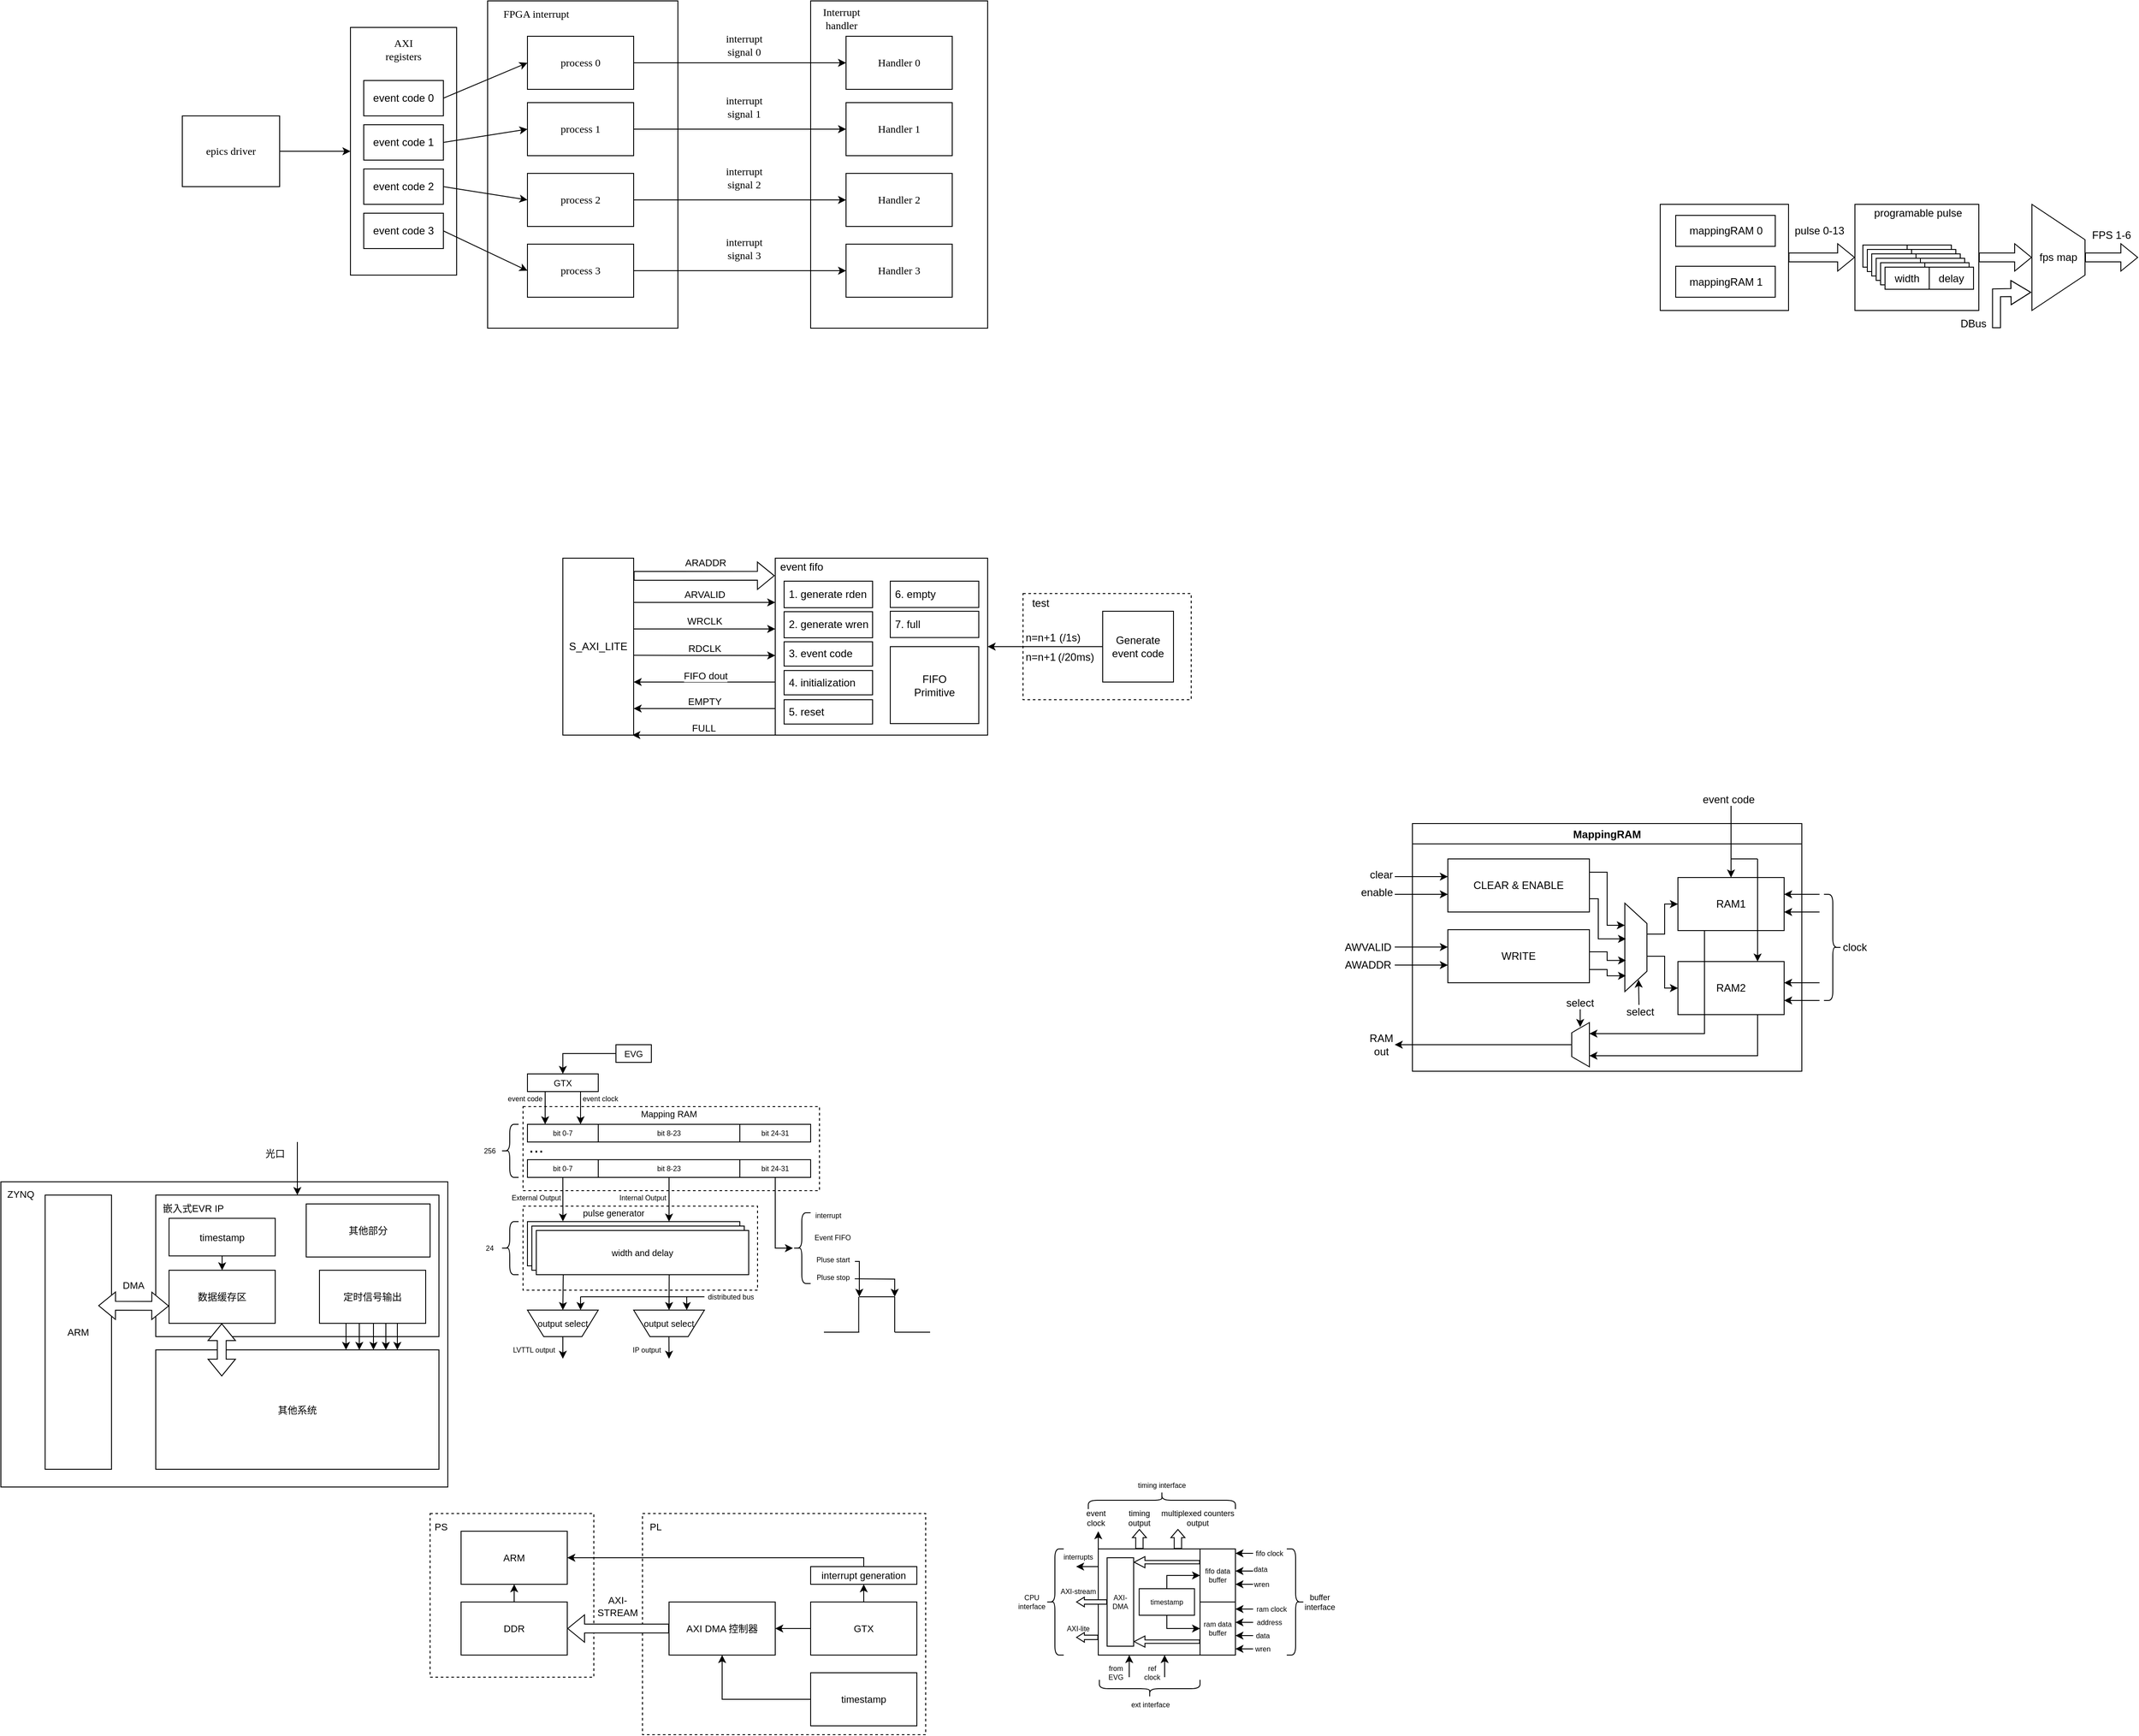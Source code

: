 <mxfile version="20.4.0" type="github">
  <diagram id="-LhsDucrHnpyTGSc9BmT" name="Page-1">
    <mxGraphModel dx="716" dy="386" grid="1" gridSize="5" guides="1" tooltips="1" connect="1" arrows="1" fold="1" page="1" pageScale="1" pageWidth="1654" pageHeight="2336" math="0" shadow="0">
      <root>
        <mxCell id="0" />
        <mxCell id="1" parent="0" />
        <mxCell id="MfT5M9BzXGNBhf8Azcbl-24" value="" style="rounded=0;whiteSpace=wrap;html=1;fontFamily=Verdana;" parent="1" vertex="1">
          <mxGeometry x="920" y="210" width="200" height="370" as="geometry" />
        </mxCell>
        <mxCell id="MfT5M9BzXGNBhf8Azcbl-1" value="" style="rounded=0;whiteSpace=wrap;html=1;" parent="1" vertex="1">
          <mxGeometry x="400" y="240" width="120" height="280" as="geometry" />
        </mxCell>
        <mxCell id="GZpuCzKADMGGE4YqBJ1V-8" style="edgeStyle=orthogonalEdgeStyle;rounded=0;orthogonalLoop=1;jettySize=auto;html=1;exitX=0.006;exitY=0.7;exitDx=0;exitDy=0;exitPerimeter=0;" parent="1" source="GZpuCzKADMGGE4YqBJ1V-1" edge="1">
          <mxGeometry relative="1" as="geometry">
            <mxPoint x="720" y="980" as="targetPoint" />
            <Array as="points" />
          </mxGeometry>
        </mxCell>
        <mxCell id="GZpuCzKADMGGE4YqBJ1V-9" value="FIFO dout" style="edgeLabel;html=1;align=center;verticalAlign=middle;resizable=0;points=[];" parent="GZpuCzKADMGGE4YqBJ1V-8" vertex="1" connectable="0">
          <mxGeometry x="0.181" y="2" relative="1" as="geometry">
            <mxPoint x="14" y="-10" as="offset" />
          </mxGeometry>
        </mxCell>
        <mxCell id="GZpuCzKADMGGE4YqBJ1V-1" value="" style="rounded=0;whiteSpace=wrap;html=1;" parent="1" vertex="1">
          <mxGeometry x="880" y="840" width="240" height="200" as="geometry" />
        </mxCell>
        <mxCell id="GZpuCzKADMGGE4YqBJ1V-3" style="edgeStyle=orthogonalEdgeStyle;rounded=0;orthogonalLoop=1;jettySize=auto;html=1;exitX=1;exitY=0.25;exitDx=0;exitDy=0;entryX=0;entryY=0.25;entryDx=0;entryDy=0;" parent="1" source="GZpuCzKADMGGE4YqBJ1V-2" target="GZpuCzKADMGGE4YqBJ1V-1" edge="1">
          <mxGeometry relative="1" as="geometry" />
        </mxCell>
        <mxCell id="GZpuCzKADMGGE4YqBJ1V-4" value="ARVALID" style="edgeLabel;html=1;align=center;verticalAlign=middle;resizable=0;points=[];" parent="GZpuCzKADMGGE4YqBJ1V-3" vertex="1" connectable="0">
          <mxGeometry x="0.176" y="-1" relative="1" as="geometry">
            <mxPoint x="-14" y="-10" as="offset" />
          </mxGeometry>
        </mxCell>
        <mxCell id="GZpuCzKADMGGE4YqBJ1V-10" style="edgeStyle=orthogonalEdgeStyle;rounded=0;orthogonalLoop=1;jettySize=auto;html=1;exitX=0.999;exitY=0.549;exitDx=0;exitDy=0;exitPerimeter=0;" parent="1" source="GZpuCzKADMGGE4YqBJ1V-2" edge="1">
          <mxGeometry relative="1" as="geometry">
            <mxPoint x="880" y="950" as="targetPoint" />
            <Array as="points">
              <mxPoint x="880" y="950" />
            </Array>
          </mxGeometry>
        </mxCell>
        <mxCell id="GZpuCzKADMGGE4YqBJ1V-15" value="RDCLK" style="edgeLabel;html=1;align=center;verticalAlign=middle;resizable=0;points=[];" parent="GZpuCzKADMGGE4YqBJ1V-10" vertex="1" connectable="0">
          <mxGeometry x="0.162" y="-1" relative="1" as="geometry">
            <mxPoint x="-13" y="-9" as="offset" />
          </mxGeometry>
        </mxCell>
        <mxCell id="GZpuCzKADMGGE4YqBJ1V-2" value="S_AXI_LITE" style="rounded=0;whiteSpace=wrap;html=1;" parent="1" vertex="1">
          <mxGeometry x="640" y="840" width="80" height="200" as="geometry" />
        </mxCell>
        <mxCell id="GZpuCzKADMGGE4YqBJ1V-5" value="" style="shape=flexArrow;endArrow=classic;html=1;rounded=0;entryX=-0.008;entryY=0.099;entryDx=0;entryDy=0;entryPerimeter=0;" parent="1" edge="1">
          <mxGeometry width="50" height="50" relative="1" as="geometry">
            <mxPoint x="720" y="860" as="sourcePoint" />
            <mxPoint x="879.36" y="859.8" as="targetPoint" />
          </mxGeometry>
        </mxCell>
        <mxCell id="GZpuCzKADMGGE4YqBJ1V-7" value="ARADDR" style="edgeLabel;html=1;align=center;verticalAlign=middle;resizable=0;points=[];" parent="GZpuCzKADMGGE4YqBJ1V-5" vertex="1" connectable="0">
          <mxGeometry x="-0.115" y="-2" relative="1" as="geometry">
            <mxPoint x="10" y="-17" as="offset" />
          </mxGeometry>
        </mxCell>
        <mxCell id="GZpuCzKADMGGE4YqBJ1V-12" style="edgeStyle=orthogonalEdgeStyle;rounded=0;orthogonalLoop=1;jettySize=auto;html=1;exitX=1;exitY=0.5;exitDx=0;exitDy=0;entryX=0;entryY=0.5;entryDx=0;entryDy=0;" parent="1" edge="1">
          <mxGeometry relative="1" as="geometry">
            <mxPoint x="720" y="920" as="sourcePoint" />
            <mxPoint x="880" y="920" as="targetPoint" />
          </mxGeometry>
        </mxCell>
        <mxCell id="GZpuCzKADMGGE4YqBJ1V-13" value="WRCLK" style="edgeLabel;html=1;align=center;verticalAlign=middle;resizable=0;points=[];" parent="GZpuCzKADMGGE4YqBJ1V-12" vertex="1" connectable="0">
          <mxGeometry x="0.142" y="1" relative="1" as="geometry">
            <mxPoint x="-12" y="-8" as="offset" />
          </mxGeometry>
        </mxCell>
        <mxCell id="GZpuCzKADMGGE4YqBJ1V-18" style="edgeStyle=orthogonalEdgeStyle;rounded=0;orthogonalLoop=1;jettySize=auto;html=1;exitX=0;exitY=0.5;exitDx=0;exitDy=0;entryX=1;entryY=0.5;entryDx=0;entryDy=0;" parent="1" source="GZpuCzKADMGGE4YqBJ1V-17" target="GZpuCzKADMGGE4YqBJ1V-1" edge="1">
          <mxGeometry relative="1" as="geometry" />
        </mxCell>
        <mxCell id="GZpuCzKADMGGE4YqBJ1V-17" value="&lt;div&gt;Generate&lt;/div&gt;&lt;div&gt;event code&lt;/div&gt;" style="rounded=0;whiteSpace=wrap;html=1;" parent="1" vertex="1">
          <mxGeometry x="1250" y="900" width="80" height="80" as="geometry" />
        </mxCell>
        <mxCell id="GZpuCzKADMGGE4YqBJ1V-19" value="n=n+1" style="text;html=1;strokeColor=none;fillColor=none;align=center;verticalAlign=middle;whiteSpace=wrap;rounded=0;" parent="1" vertex="1">
          <mxGeometry x="1160" y="919" width="40" height="21" as="geometry" />
        </mxCell>
        <mxCell id="GZpuCzKADMGGE4YqBJ1V-20" value="(/1s)" style="text;html=1;strokeColor=none;fillColor=none;align=center;verticalAlign=middle;whiteSpace=wrap;rounded=0;" parent="1" vertex="1">
          <mxGeometry x="1193" y="919" width="40" height="21" as="geometry" />
        </mxCell>
        <mxCell id="GZpuCzKADMGGE4YqBJ1V-21" value="" style="rounded=0;whiteSpace=wrap;html=1;fillColor=none;" parent="1" vertex="1">
          <mxGeometry x="1010" y="940" width="100" height="87" as="geometry" />
        </mxCell>
        <mxCell id="GZpuCzKADMGGE4YqBJ1V-24" value="&lt;div&gt;FIFO&lt;/div&gt;&lt;div&gt;Primitive&lt;/div&gt;" style="text;html=1;strokeColor=none;fillColor=none;align=center;verticalAlign=middle;whiteSpace=wrap;rounded=0;" parent="1" vertex="1">
          <mxGeometry x="1030" y="968.5" width="60" height="30" as="geometry" />
        </mxCell>
        <mxCell id="GZpuCzKADMGGE4YqBJ1V-25" value="&amp;nbsp;1. generate rden" style="rounded=0;whiteSpace=wrap;html=1;fillColor=none;align=left;" parent="1" vertex="1">
          <mxGeometry x="890" y="866" width="100" height="30" as="geometry" />
        </mxCell>
        <mxCell id="GZpuCzKADMGGE4YqBJ1V-26" value="&amp;nbsp;2. generate wren" style="rounded=0;whiteSpace=wrap;html=1;fillColor=none;align=left;" parent="1" vertex="1">
          <mxGeometry x="890" y="900.5" width="100" height="29.5" as="geometry" />
        </mxCell>
        <mxCell id="GZpuCzKADMGGE4YqBJ1V-27" value="" style="rounded=0;whiteSpace=wrap;html=1;fillColor=none;dashed=1;" parent="1" vertex="1">
          <mxGeometry x="1160" y="880" width="190" height="120" as="geometry" />
        </mxCell>
        <mxCell id="GZpuCzKADMGGE4YqBJ1V-28" value="test" style="text;html=1;strokeColor=none;fillColor=none;align=center;verticalAlign=middle;whiteSpace=wrap;rounded=0;dashed=1;" parent="1" vertex="1">
          <mxGeometry x="1160" y="880.5" width="40" height="20" as="geometry" />
        </mxCell>
        <mxCell id="GZpuCzKADMGGE4YqBJ1V-30" value="&amp;nbsp;3. event code" style="rounded=0;whiteSpace=wrap;html=1;fillColor=none;align=left;" parent="1" vertex="1">
          <mxGeometry x="890" y="934.5" width="100" height="27.5" as="geometry" />
        </mxCell>
        <mxCell id="GZpuCzKADMGGE4YqBJ1V-31" value="event fifo" style="text;html=1;strokeColor=none;fillColor=none;align=center;verticalAlign=middle;whiteSpace=wrap;rounded=0;dashed=1;" parent="1" vertex="1">
          <mxGeometry x="880" y="840" width="60" height="20" as="geometry" />
        </mxCell>
        <mxCell id="GZpuCzKADMGGE4YqBJ1V-33" value="&amp;nbsp;4. initialization" style="rounded=0;whiteSpace=wrap;html=1;fillColor=none;align=left;" parent="1" vertex="1">
          <mxGeometry x="890" y="967" width="100" height="27.5" as="geometry" />
        </mxCell>
        <mxCell id="GZpuCzKADMGGE4YqBJ1V-34" value="&amp;nbsp;5. reset" style="rounded=0;whiteSpace=wrap;html=1;fillColor=none;align=left;" parent="1" vertex="1">
          <mxGeometry x="890" y="1000" width="100" height="27.5" as="geometry" />
        </mxCell>
        <mxCell id="thS4eRWoPYg2XnfyWAwR-3" value="&amp;nbsp;6. empty" style="rounded=0;whiteSpace=wrap;html=1;fillColor=none;align=left;" parent="1" vertex="1">
          <mxGeometry x="1010" y="866" width="100" height="29.75" as="geometry" />
        </mxCell>
        <mxCell id="thS4eRWoPYg2XnfyWAwR-5" value="&amp;nbsp;7. full" style="rounded=0;whiteSpace=wrap;html=1;fillColor=none;align=left;" parent="1" vertex="1">
          <mxGeometry x="1010" y="900" width="100" height="29.75" as="geometry" />
        </mxCell>
        <mxCell id="thS4eRWoPYg2XnfyWAwR-6" style="edgeStyle=orthogonalEdgeStyle;rounded=0;orthogonalLoop=1;jettySize=auto;html=1;" parent="1" edge="1">
          <mxGeometry relative="1" as="geometry">
            <mxPoint x="880" y="1010" as="sourcePoint" />
            <mxPoint x="720" y="1010" as="targetPoint" />
            <Array as="points" />
          </mxGeometry>
        </mxCell>
        <mxCell id="thS4eRWoPYg2XnfyWAwR-7" value="EMPTY" style="edgeLabel;html=1;align=center;verticalAlign=middle;resizable=0;points=[];" parent="thS4eRWoPYg2XnfyWAwR-6" vertex="1" connectable="0">
          <mxGeometry x="0.181" y="2" relative="1" as="geometry">
            <mxPoint x="14" y="-10" as="offset" />
          </mxGeometry>
        </mxCell>
        <mxCell id="thS4eRWoPYg2XnfyWAwR-8" style="edgeStyle=orthogonalEdgeStyle;rounded=0;orthogonalLoop=1;jettySize=auto;html=1;exitX=0.006;exitY=0.7;exitDx=0;exitDy=0;exitPerimeter=0;" parent="1" edge="1">
          <mxGeometry relative="1" as="geometry">
            <mxPoint x="880" y="1040" as="sourcePoint" />
            <mxPoint x="718.56" y="1040" as="targetPoint" />
            <Array as="points" />
          </mxGeometry>
        </mxCell>
        <mxCell id="thS4eRWoPYg2XnfyWAwR-9" value="FULL" style="edgeLabel;html=1;align=center;verticalAlign=middle;resizable=0;points=[];" parent="thS4eRWoPYg2XnfyWAwR-8" vertex="1" connectable="0">
          <mxGeometry x="0.181" y="2" relative="1" as="geometry">
            <mxPoint x="14" y="-10" as="offset" />
          </mxGeometry>
        </mxCell>
        <mxCell id="thS4eRWoPYg2XnfyWAwR-12" value="n=n+1" style="text;html=1;strokeColor=none;fillColor=none;align=center;verticalAlign=middle;whiteSpace=wrap;rounded=0;" parent="1" vertex="1">
          <mxGeometry x="1160" y="941" width="40" height="21" as="geometry" />
        </mxCell>
        <mxCell id="thS4eRWoPYg2XnfyWAwR-15" value="(/20ms)" style="text;html=1;strokeColor=none;fillColor=none;align=center;verticalAlign=middle;whiteSpace=wrap;rounded=0;" parent="1" vertex="1">
          <mxGeometry x="1200" y="941" width="40" height="21" as="geometry" />
        </mxCell>
        <mxCell id="MfT5M9BzXGNBhf8Azcbl-2" value="&lt;div&gt;&lt;font face=&quot;Verdana&quot;&gt;AXI&lt;/font&gt;&lt;/div&gt;&lt;div&gt;&lt;font face=&quot;Verdana&quot;&gt;registers&lt;/font&gt;&lt;/div&gt;" style="text;html=1;strokeColor=none;fillColor=none;align=center;verticalAlign=middle;whiteSpace=wrap;rounded=0;" parent="1" vertex="1">
          <mxGeometry x="430" y="250" width="60" height="30" as="geometry" />
        </mxCell>
        <mxCell id="MfT5M9BzXGNBhf8Azcbl-5" value="event code 0" style="rounded=0;whiteSpace=wrap;html=1;" parent="1" vertex="1">
          <mxGeometry x="415" y="300" width="90" height="40" as="geometry" />
        </mxCell>
        <mxCell id="MfT5M9BzXGNBhf8Azcbl-6" value="event code 1" style="rounded=0;whiteSpace=wrap;html=1;" parent="1" vertex="1">
          <mxGeometry x="415" y="350" width="90" height="40" as="geometry" />
        </mxCell>
        <mxCell id="MfT5M9BzXGNBhf8Azcbl-7" value="event code 2" style="rounded=0;whiteSpace=wrap;html=1;" parent="1" vertex="1">
          <mxGeometry x="415" y="400" width="90" height="40" as="geometry" />
        </mxCell>
        <mxCell id="MfT5M9BzXGNBhf8Azcbl-8" value="event code 3" style="rounded=0;whiteSpace=wrap;html=1;" parent="1" vertex="1">
          <mxGeometry x="415" y="450" width="90" height="40" as="geometry" />
        </mxCell>
        <mxCell id="MfT5M9BzXGNBhf8Azcbl-11" style="edgeStyle=orthogonalEdgeStyle;rounded=0;orthogonalLoop=1;jettySize=auto;html=1;exitX=1;exitY=0.5;exitDx=0;exitDy=0;fontFamily=Verdana;" parent="1" source="MfT5M9BzXGNBhf8Azcbl-9" target="MfT5M9BzXGNBhf8Azcbl-1" edge="1">
          <mxGeometry relative="1" as="geometry" />
        </mxCell>
        <mxCell id="MfT5M9BzXGNBhf8Azcbl-9" value="epics driver" style="rounded=0;whiteSpace=wrap;html=1;fontFamily=Verdana;" parent="1" vertex="1">
          <mxGeometry x="210" y="340" width="110" height="80" as="geometry" />
        </mxCell>
        <mxCell id="MfT5M9BzXGNBhf8Azcbl-12" value="" style="rounded=0;whiteSpace=wrap;html=1;fontFamily=Verdana;" parent="1" vertex="1">
          <mxGeometry x="555" y="210" width="215" height="370" as="geometry" />
        </mxCell>
        <mxCell id="MfT5M9BzXGNBhf8Azcbl-30" style="edgeStyle=orthogonalEdgeStyle;rounded=0;orthogonalLoop=1;jettySize=auto;html=1;exitX=1;exitY=0.5;exitDx=0;exitDy=0;entryX=0;entryY=0.5;entryDx=0;entryDy=0;fontFamily=Verdana;" parent="1" source="MfT5M9BzXGNBhf8Azcbl-13" target="MfT5M9BzXGNBhf8Azcbl-26" edge="1">
          <mxGeometry relative="1" as="geometry" />
        </mxCell>
        <mxCell id="MfT5M9BzXGNBhf8Azcbl-13" value="process 0" style="rounded=0;whiteSpace=wrap;html=1;fontFamily=Verdana;" parent="1" vertex="1">
          <mxGeometry x="600" y="250" width="120" height="60" as="geometry" />
        </mxCell>
        <mxCell id="MfT5M9BzXGNBhf8Azcbl-31" style="edgeStyle=orthogonalEdgeStyle;rounded=0;orthogonalLoop=1;jettySize=auto;html=1;exitX=1;exitY=0.5;exitDx=0;exitDy=0;fontFamily=Verdana;" parent="1" source="MfT5M9BzXGNBhf8Azcbl-14" target="MfT5M9BzXGNBhf8Azcbl-27" edge="1">
          <mxGeometry relative="1" as="geometry" />
        </mxCell>
        <mxCell id="MfT5M9BzXGNBhf8Azcbl-14" value="process 1" style="rounded=0;whiteSpace=wrap;html=1;fontFamily=Verdana;" parent="1" vertex="1">
          <mxGeometry x="600" y="325" width="120" height="60" as="geometry" />
        </mxCell>
        <mxCell id="MfT5M9BzXGNBhf8Azcbl-32" style="edgeStyle=orthogonalEdgeStyle;rounded=0;orthogonalLoop=1;jettySize=auto;html=1;exitX=1;exitY=0.5;exitDx=0;exitDy=0;entryX=0;entryY=0.5;entryDx=0;entryDy=0;fontFamily=Verdana;" parent="1" source="MfT5M9BzXGNBhf8Azcbl-16" target="MfT5M9BzXGNBhf8Azcbl-28" edge="1">
          <mxGeometry relative="1" as="geometry" />
        </mxCell>
        <mxCell id="MfT5M9BzXGNBhf8Azcbl-16" value="process 2" style="rounded=0;whiteSpace=wrap;html=1;fontFamily=Verdana;" parent="1" vertex="1">
          <mxGeometry x="600" y="405" width="120" height="60" as="geometry" />
        </mxCell>
        <mxCell id="MfT5M9BzXGNBhf8Azcbl-33" style="edgeStyle=orthogonalEdgeStyle;rounded=0;orthogonalLoop=1;jettySize=auto;html=1;exitX=1;exitY=0.5;exitDx=0;exitDy=0;entryX=0;entryY=0.5;entryDx=0;entryDy=0;fontFamily=Verdana;" parent="1" source="MfT5M9BzXGNBhf8Azcbl-17" target="MfT5M9BzXGNBhf8Azcbl-29" edge="1">
          <mxGeometry relative="1" as="geometry" />
        </mxCell>
        <mxCell id="MfT5M9BzXGNBhf8Azcbl-17" value="process 3" style="rounded=0;whiteSpace=wrap;html=1;fontFamily=Verdana;" parent="1" vertex="1">
          <mxGeometry x="600" y="485" width="120" height="60" as="geometry" />
        </mxCell>
        <mxCell id="MfT5M9BzXGNBhf8Azcbl-19" value="" style="endArrow=classic;html=1;rounded=0;fontFamily=Verdana;exitX=1;exitY=0.5;exitDx=0;exitDy=0;entryX=0;entryY=0.5;entryDx=0;entryDy=0;" parent="1" source="MfT5M9BzXGNBhf8Azcbl-5" target="MfT5M9BzXGNBhf8Azcbl-13" edge="1">
          <mxGeometry width="50" height="50" relative="1" as="geometry">
            <mxPoint x="580" y="460" as="sourcePoint" />
            <mxPoint x="630" y="410" as="targetPoint" />
          </mxGeometry>
        </mxCell>
        <mxCell id="MfT5M9BzXGNBhf8Azcbl-20" value="" style="endArrow=classic;html=1;rounded=0;fontFamily=Verdana;exitX=1;exitY=0.5;exitDx=0;exitDy=0;entryX=0;entryY=0.5;entryDx=0;entryDy=0;" parent="1" source="MfT5M9BzXGNBhf8Azcbl-6" target="MfT5M9BzXGNBhf8Azcbl-14" edge="1">
          <mxGeometry width="50" height="50" relative="1" as="geometry">
            <mxPoint x="580" y="460" as="sourcePoint" />
            <mxPoint x="630" y="410" as="targetPoint" />
          </mxGeometry>
        </mxCell>
        <mxCell id="MfT5M9BzXGNBhf8Azcbl-21" value="" style="endArrow=classic;html=1;rounded=0;fontFamily=Verdana;exitX=1;exitY=0.5;exitDx=0;exitDy=0;entryX=0;entryY=0.5;entryDx=0;entryDy=0;" parent="1" source="MfT5M9BzXGNBhf8Azcbl-7" target="MfT5M9BzXGNBhf8Azcbl-16" edge="1">
          <mxGeometry width="50" height="50" relative="1" as="geometry">
            <mxPoint x="580" y="460" as="sourcePoint" />
            <mxPoint x="630" y="410" as="targetPoint" />
          </mxGeometry>
        </mxCell>
        <mxCell id="MfT5M9BzXGNBhf8Azcbl-22" value="" style="endArrow=classic;html=1;rounded=0;fontFamily=Verdana;exitX=1;exitY=0.5;exitDx=0;exitDy=0;entryX=0;entryY=0.5;entryDx=0;entryDy=0;" parent="1" source="MfT5M9BzXGNBhf8Azcbl-8" target="MfT5M9BzXGNBhf8Azcbl-17" edge="1">
          <mxGeometry width="50" height="50" relative="1" as="geometry">
            <mxPoint x="580" y="460" as="sourcePoint" />
            <mxPoint x="630" y="410" as="targetPoint" />
          </mxGeometry>
        </mxCell>
        <mxCell id="MfT5M9BzXGNBhf8Azcbl-23" value="FPGA interrupt" style="text;html=1;strokeColor=none;fillColor=none;align=center;verticalAlign=middle;whiteSpace=wrap;rounded=0;fontFamily=Verdana;" parent="1" vertex="1">
          <mxGeometry x="555" y="210" width="110" height="30" as="geometry" />
        </mxCell>
        <mxCell id="MfT5M9BzXGNBhf8Azcbl-25" value="Interrupt handler" style="text;html=1;strokeColor=none;fillColor=none;align=center;verticalAlign=middle;whiteSpace=wrap;rounded=0;fontFamily=Verdana;" parent="1" vertex="1">
          <mxGeometry x="920" y="210" width="70" height="40" as="geometry" />
        </mxCell>
        <mxCell id="MfT5M9BzXGNBhf8Azcbl-26" value="Handler 0" style="rounded=0;whiteSpace=wrap;html=1;fontFamily=Verdana;" parent="1" vertex="1">
          <mxGeometry x="960" y="250" width="120" height="60" as="geometry" />
        </mxCell>
        <mxCell id="MfT5M9BzXGNBhf8Azcbl-27" value="Handler 1" style="rounded=0;whiteSpace=wrap;html=1;fontFamily=Verdana;" parent="1" vertex="1">
          <mxGeometry x="960" y="325" width="120" height="60" as="geometry" />
        </mxCell>
        <mxCell id="MfT5M9BzXGNBhf8Azcbl-28" value="Handler 2" style="rounded=0;whiteSpace=wrap;html=1;fontFamily=Verdana;" parent="1" vertex="1">
          <mxGeometry x="960" y="405" width="120" height="60" as="geometry" />
        </mxCell>
        <mxCell id="MfT5M9BzXGNBhf8Azcbl-29" value="Handler 3" style="rounded=0;whiteSpace=wrap;html=1;fontFamily=Verdana;" parent="1" vertex="1">
          <mxGeometry x="960" y="485" width="120" height="60" as="geometry" />
        </mxCell>
        <mxCell id="MfT5M9BzXGNBhf8Azcbl-34" value="&lt;div&gt;interrupt&lt;/div&gt;&lt;div&gt;signal 0&lt;br&gt;&lt;/div&gt;" style="text;html=1;strokeColor=none;fillColor=none;align=center;verticalAlign=middle;whiteSpace=wrap;rounded=0;fontFamily=Verdana;" parent="1" vertex="1">
          <mxGeometry x="810" y="240" width="70" height="40" as="geometry" />
        </mxCell>
        <mxCell id="MfT5M9BzXGNBhf8Azcbl-36" value="&lt;div&gt;interrupt&lt;/div&gt;&lt;div&gt;signal 1&lt;br&gt;&lt;/div&gt;" style="text;html=1;strokeColor=none;fillColor=none;align=center;verticalAlign=middle;whiteSpace=wrap;rounded=0;fontFamily=Verdana;" parent="1" vertex="1">
          <mxGeometry x="810" y="310" width="70" height="40" as="geometry" />
        </mxCell>
        <mxCell id="MfT5M9BzXGNBhf8Azcbl-37" value="&lt;div&gt;interrupt&lt;/div&gt;&lt;div&gt;signal 2&lt;br&gt;&lt;/div&gt;" style="text;html=1;strokeColor=none;fillColor=none;align=center;verticalAlign=middle;whiteSpace=wrap;rounded=0;fontFamily=Verdana;" parent="1" vertex="1">
          <mxGeometry x="810" y="390" width="70" height="40" as="geometry" />
        </mxCell>
        <mxCell id="MfT5M9BzXGNBhf8Azcbl-38" value="&lt;div&gt;interrupt&lt;/div&gt;&lt;div&gt;signal 3&lt;br&gt;&lt;/div&gt;" style="text;html=1;strokeColor=none;fillColor=none;align=center;verticalAlign=middle;whiteSpace=wrap;rounded=0;fontFamily=Verdana;" parent="1" vertex="1">
          <mxGeometry x="810" y="470" width="70" height="40" as="geometry" />
        </mxCell>
        <mxCell id="sW_rOYjaHc4gFvFLlQTv-1" value="" style="rounded=0;whiteSpace=wrap;html=1;strokeWidth=1;" parent="1" vertex="1">
          <mxGeometry x="600" y="1480" width="320" height="20" as="geometry" />
        </mxCell>
        <mxCell id="sW_rOYjaHc4gFvFLlQTv-2" value="" style="endArrow=classic;html=1;rounded=0;entryX=0.5;entryY=0;entryDx=0;entryDy=0;exitX=1;exitY=0;exitDx=0;exitDy=0;" parent="1" source="sW_rOYjaHc4gFvFLlQTv-24" edge="1">
          <mxGeometry width="50" height="50" relative="1" as="geometry">
            <mxPoint x="620" y="1450" as="sourcePoint" />
            <mxPoint x="620" y="1480" as="targetPoint" />
          </mxGeometry>
        </mxCell>
        <mxCell id="sW_rOYjaHc4gFvFLlQTv-19" value="&lt;font style=&quot;font-size: 10px;&quot;&gt;GTX&lt;/font&gt;" style="rounded=0;whiteSpace=wrap;html=1;" parent="1" vertex="1">
          <mxGeometry x="600" y="1423" width="80" height="20" as="geometry" />
        </mxCell>
        <mxCell id="sW_rOYjaHc4gFvFLlQTv-105" style="edgeStyle=orthogonalEdgeStyle;rounded=0;orthogonalLoop=1;jettySize=auto;html=1;exitX=0;exitY=0.5;exitDx=0;exitDy=0;entryX=0.5;entryY=0;entryDx=0;entryDy=0;strokeWidth=1;fontFamily=Helvetica;fontSize=8;" parent="1" source="sW_rOYjaHc4gFvFLlQTv-20" target="sW_rOYjaHc4gFvFLlQTv-19" edge="1">
          <mxGeometry relative="1" as="geometry" />
        </mxCell>
        <mxCell id="sW_rOYjaHc4gFvFLlQTv-20" value="&lt;font style=&quot;font-size: 10px;&quot;&gt;EVG&lt;/font&gt;" style="rounded=0;whiteSpace=wrap;html=1;" parent="1" vertex="1">
          <mxGeometry x="700" y="1390" width="40" height="20" as="geometry" />
        </mxCell>
        <mxCell id="sW_rOYjaHc4gFvFLlQTv-22" value="" style="shape=curlyBracket;whiteSpace=wrap;html=1;rounded=1;fontSize=8;" parent="1" vertex="1">
          <mxGeometry x="570" y="1480" width="20" height="60" as="geometry" />
        </mxCell>
        <mxCell id="sW_rOYjaHc4gFvFLlQTv-23" value="256" style="text;html=1;strokeColor=none;fillColor=none;align=center;verticalAlign=middle;whiteSpace=wrap;rounded=0;fontSize=8;" parent="1" vertex="1">
          <mxGeometry x="545" y="1502.5" width="25" height="15" as="geometry" />
        </mxCell>
        <mxCell id="sW_rOYjaHc4gFvFLlQTv-24" value="event code" style="text;html=1;strokeColor=none;fillColor=none;align=center;verticalAlign=middle;whiteSpace=wrap;rounded=0;fontSize=8;" parent="1" vertex="1">
          <mxGeometry x="575" y="1443" width="45" height="15" as="geometry" />
        </mxCell>
        <mxCell id="sW_rOYjaHc4gFvFLlQTv-27" value="" style="endArrow=classic;html=1;rounded=0;entryX=0.5;entryY=0;entryDx=0;entryDy=0;exitX=0;exitY=0;exitDx=0;exitDy=0;" parent="1" source="sW_rOYjaHc4gFvFLlQTv-28" edge="1">
          <mxGeometry width="50" height="50" relative="1" as="geometry">
            <mxPoint x="660" y="1450" as="sourcePoint" />
            <mxPoint x="660" y="1480" as="targetPoint" />
          </mxGeometry>
        </mxCell>
        <mxCell id="sW_rOYjaHc4gFvFLlQTv-28" value="event clock" style="text;html=1;strokeColor=none;fillColor=none;align=center;verticalAlign=middle;whiteSpace=wrap;rounded=0;fontSize=8;" parent="1" vertex="1">
          <mxGeometry x="660" y="1443" width="45" height="15" as="geometry" />
        </mxCell>
        <mxCell id="sW_rOYjaHc4gFvFLlQTv-36" value="" style="endArrow=none;html=1;rounded=0;fontSize=8;entryX=0.25;entryY=0;entryDx=0;entryDy=0;exitX=0.25;exitY=1;exitDx=0;exitDy=0;" parent="1" source="sW_rOYjaHc4gFvFLlQTv-1" target="sW_rOYjaHc4gFvFLlQTv-1" edge="1">
          <mxGeometry width="50" height="50" relative="1" as="geometry">
            <mxPoint x="665" y="1575" as="sourcePoint" />
            <mxPoint x="715" y="1525" as="targetPoint" />
          </mxGeometry>
        </mxCell>
        <mxCell id="sW_rOYjaHc4gFvFLlQTv-37" value="bit 0-7" style="text;html=1;strokeColor=none;fillColor=none;align=center;verticalAlign=middle;whiteSpace=wrap;rounded=0;strokeWidth=1;fontSize=8;" parent="1" vertex="1">
          <mxGeometry x="620" y="1482" width="40" height="15" as="geometry" />
        </mxCell>
        <mxCell id="sW_rOYjaHc4gFvFLlQTv-43" value="" style="rounded=0;whiteSpace=wrap;html=1;strokeWidth=1;" parent="1" vertex="1">
          <mxGeometry x="600" y="1520" width="320" height="20" as="geometry" />
        </mxCell>
        <mxCell id="sW_rOYjaHc4gFvFLlQTv-44" value="" style="endArrow=none;html=1;rounded=0;fontSize=8;entryX=0.25;entryY=0;entryDx=0;entryDy=0;exitX=0.25;exitY=1;exitDx=0;exitDy=0;" parent="1" edge="1">
          <mxGeometry width="50" height="50" relative="1" as="geometry">
            <mxPoint x="680" y="1540" as="sourcePoint" />
            <mxPoint x="680.0" y="1520" as="targetPoint" />
          </mxGeometry>
        </mxCell>
        <mxCell id="sW_rOYjaHc4gFvFLlQTv-47" value="bit 0-7" style="text;html=1;strokeColor=none;fillColor=none;align=center;verticalAlign=middle;whiteSpace=wrap;rounded=0;strokeWidth=1;fontSize=8;" parent="1" vertex="1">
          <mxGeometry x="620" y="1522" width="40" height="15" as="geometry" />
        </mxCell>
        <mxCell id="sW_rOYjaHc4gFvFLlQTv-48" value="&lt;font style=&quot;font-size: 20px;&quot;&gt;...&lt;/font&gt;" style="text;html=1;strokeColor=none;fillColor=none;align=center;verticalAlign=middle;whiteSpace=wrap;rounded=0;strokeWidth=1;fontSize=8;" parent="1" vertex="1">
          <mxGeometry x="600" y="1500" width="20" height="7" as="geometry" />
        </mxCell>
        <mxCell id="sW_rOYjaHc4gFvFLlQTv-49" value="" style="endArrow=classic;html=1;rounded=0;fontSize=20;exitX=0.125;exitY=1.017;exitDx=0;exitDy=0;exitPerimeter=0;entryX=0.167;entryY=-0.004;entryDx=0;entryDy=0;entryPerimeter=0;" parent="1" source="sW_rOYjaHc4gFvFLlQTv-43" target="sW_rOYjaHc4gFvFLlQTv-56" edge="1">
          <mxGeometry width="50" height="50" relative="1" as="geometry">
            <mxPoint x="665" y="1575" as="sourcePoint" />
            <mxPoint x="640" y="1570" as="targetPoint" />
          </mxGeometry>
        </mxCell>
        <mxCell id="sW_rOYjaHc4gFvFLlQTv-50" value="&lt;div style=&quot;font-size: 8px;&quot;&gt;&lt;font style=&quot;font-size: 8px;&quot;&gt;External Output&lt;br&gt;&lt;/font&gt;&lt;/div&gt;" style="text;html=1;strokeColor=none;fillColor=none;align=center;verticalAlign=middle;whiteSpace=wrap;rounded=0;strokeWidth=1;fontSize=10;" parent="1" vertex="1">
          <mxGeometry x="580" y="1555" width="60" height="15" as="geometry" />
        </mxCell>
        <mxCell id="sW_rOYjaHc4gFvFLlQTv-51" value="" style="endArrow=none;html=1;rounded=0;fontSize=8;entryX=0.25;entryY=0;entryDx=0;entryDy=0;exitX=0.25;exitY=1;exitDx=0;exitDy=0;" parent="1" edge="1">
          <mxGeometry width="50" height="50" relative="1" as="geometry">
            <mxPoint x="840" y="1499.5" as="sourcePoint" />
            <mxPoint x="840.0" y="1479.5" as="targetPoint" />
          </mxGeometry>
        </mxCell>
        <mxCell id="sW_rOYjaHc4gFvFLlQTv-52" value="" style="endArrow=none;html=1;rounded=0;fontSize=8;entryX=0.25;entryY=0;entryDx=0;entryDy=0;exitX=0.25;exitY=1;exitDx=0;exitDy=0;" parent="1" edge="1">
          <mxGeometry width="50" height="50" relative="1" as="geometry">
            <mxPoint x="840" y="1540" as="sourcePoint" />
            <mxPoint x="840.0" y="1520" as="targetPoint" />
          </mxGeometry>
        </mxCell>
        <mxCell id="sW_rOYjaHc4gFvFLlQTv-55" value="&lt;div style=&quot;font-size: 8px;&quot;&gt;&lt;font style=&quot;font-size: 8px;&quot;&gt;Internal Output&lt;br&gt;&lt;/font&gt;&lt;/div&gt;" style="text;html=1;strokeColor=none;fillColor=none;align=center;verticalAlign=middle;whiteSpace=wrap;rounded=0;strokeWidth=1;fontSize=10;" parent="1" vertex="1">
          <mxGeometry x="697.5" y="1555" width="65" height="15" as="geometry" />
        </mxCell>
        <mxCell id="sW_rOYjaHc4gFvFLlQTv-67" value="" style="rounded=0;whiteSpace=wrap;html=1;strokeWidth=1;fontSize=10;fillColor=none;dashed=1;strokeColor=#000000;" parent="1" vertex="1">
          <mxGeometry x="595" y="1460" width="335" height="95" as="geometry" />
        </mxCell>
        <mxCell id="sW_rOYjaHc4gFvFLlQTv-56" value="delay" style="rounded=0;whiteSpace=wrap;html=1;strokeWidth=1;fontSize=10;" parent="1" vertex="1">
          <mxGeometry x="600" y="1590" width="240" height="50" as="geometry" />
        </mxCell>
        <mxCell id="sW_rOYjaHc4gFvFLlQTv-60" value="" style="shape=curlyBracket;whiteSpace=wrap;html=1;rounded=1;fontSize=8;" parent="1" vertex="1">
          <mxGeometry x="570" y="1590" width="20" height="60" as="geometry" />
        </mxCell>
        <mxCell id="sW_rOYjaHc4gFvFLlQTv-62" value="bit 8-23" style="text;html=1;strokeColor=none;fillColor=none;align=center;verticalAlign=middle;whiteSpace=wrap;rounded=0;strokeWidth=1;fontSize=8;" parent="1" vertex="1">
          <mxGeometry x="740" y="1482.5" width="40" height="15" as="geometry" />
        </mxCell>
        <mxCell id="sW_rOYjaHc4gFvFLlQTv-63" value="bit 8-23" style="text;html=1;strokeColor=none;fillColor=none;align=center;verticalAlign=middle;whiteSpace=wrap;rounded=0;strokeWidth=1;fontSize=8;" parent="1" vertex="1">
          <mxGeometry x="740" y="1522.5" width="40" height="15" as="geometry" />
        </mxCell>
        <mxCell id="sW_rOYjaHc4gFvFLlQTv-64" value="24" style="text;html=1;strokeColor=none;fillColor=none;align=center;verticalAlign=middle;whiteSpace=wrap;rounded=0;fontSize=8;" parent="1" vertex="1">
          <mxGeometry x="545" y="1610" width="25" height="20" as="geometry" />
        </mxCell>
        <mxCell id="sW_rOYjaHc4gFvFLlQTv-65" value="delay" style="rounded=0;whiteSpace=wrap;html=1;strokeWidth=1;fontSize=10;" parent="1" vertex="1">
          <mxGeometry x="605" y="1595" width="240" height="50" as="geometry" />
        </mxCell>
        <mxCell id="sW_rOYjaHc4gFvFLlQTv-70" value="" style="rounded=0;whiteSpace=wrap;html=1;strokeWidth=1;fontSize=10;fillColor=none;dashed=1;" parent="1" vertex="1">
          <mxGeometry x="595" y="1572.5" width="265" height="95" as="geometry" />
        </mxCell>
        <mxCell id="sW_rOYjaHc4gFvFLlQTv-66" value="width and delay" style="rounded=0;whiteSpace=wrap;html=1;strokeWidth=1;fontSize=10;" parent="1" vertex="1">
          <mxGeometry x="610" y="1600" width="240" height="50" as="geometry" />
        </mxCell>
        <mxCell id="sW_rOYjaHc4gFvFLlQTv-68" value="" style="endArrow=classic;html=1;rounded=0;fontSize=20;exitX=0.125;exitY=1.017;exitDx=0;exitDy=0;exitPerimeter=0;" parent="1" edge="1">
          <mxGeometry width="50" height="50" relative="1" as="geometry">
            <mxPoint x="760" y="1540.0" as="sourcePoint" />
            <mxPoint x="760" y="1590" as="targetPoint" />
          </mxGeometry>
        </mxCell>
        <mxCell id="sW_rOYjaHc4gFvFLlQTv-69" value="Mapping RAM" style="text;html=1;strokeColor=none;fillColor=none;align=center;verticalAlign=middle;whiteSpace=wrap;rounded=0;dashed=1;strokeWidth=1;fontSize=10;" parent="1" vertex="1">
          <mxGeometry x="725" y="1460" width="70" height="15" as="geometry" />
        </mxCell>
        <mxCell id="sW_rOYjaHc4gFvFLlQTv-71" value="" style="endArrow=classic;html=1;rounded=0;fontSize=10;exitX=0.131;exitY=1.02;exitDx=0;exitDy=0;exitPerimeter=0;entryX=0.5;entryY=0;entryDx=0;entryDy=0;" parent="1" target="sW_rOYjaHc4gFvFLlQTv-78" edge="1">
          <mxGeometry width="50" height="50" relative="1" as="geometry">
            <mxPoint x="640.44" y="1650" as="sourcePoint" />
            <mxPoint x="640" y="1680" as="targetPoint" />
          </mxGeometry>
        </mxCell>
        <mxCell id="sW_rOYjaHc4gFvFLlQTv-72" value="" style="endArrow=classic;html=1;rounded=0;fontSize=10;exitX=0.131;exitY=1.02;exitDx=0;exitDy=0;exitPerimeter=0;entryX=0.5;entryY=0;entryDx=0;entryDy=0;" parent="1" target="sW_rOYjaHc4gFvFLlQTv-79" edge="1">
          <mxGeometry width="50" height="50" relative="1" as="geometry">
            <mxPoint x="760.18" y="1650" as="sourcePoint" />
            <mxPoint x="760" y="1680" as="targetPoint" />
          </mxGeometry>
        </mxCell>
        <mxCell id="sW_rOYjaHc4gFvFLlQTv-73" value="bit 24-31" style="text;html=1;strokeColor=none;fillColor=none;align=center;verticalAlign=middle;whiteSpace=wrap;rounded=0;strokeWidth=1;fontSize=8;" parent="1" vertex="1">
          <mxGeometry x="860" y="1482" width="40" height="15" as="geometry" />
        </mxCell>
        <mxCell id="sW_rOYjaHc4gFvFLlQTv-74" value="bit 24-31" style="text;html=1;strokeColor=none;fillColor=none;align=center;verticalAlign=middle;whiteSpace=wrap;rounded=0;strokeWidth=1;fontSize=8;" parent="1" vertex="1">
          <mxGeometry x="860" y="1522.5" width="40" height="15" as="geometry" />
        </mxCell>
        <mxCell id="sW_rOYjaHc4gFvFLlQTv-76" value="pulse generator" style="text;html=1;strokeColor=none;fillColor=none;align=center;verticalAlign=middle;whiteSpace=wrap;rounded=0;dashed=1;strokeWidth=1;fontSize=10;" parent="1" vertex="1">
          <mxGeometry x="655" y="1572.5" width="85" height="15" as="geometry" />
        </mxCell>
        <mxCell id="sW_rOYjaHc4gFvFLlQTv-78" value="output select" style="verticalLabelPosition=middle;verticalAlign=middle;html=1;shape=trapezoid;perimeter=trapezoidPerimeter;whiteSpace=wrap;size=0.23;arcSize=10;flipV=1;labelPosition=center;align=center;strokeColor=default;strokeWidth=1;fontSize=10;" parent="1" vertex="1">
          <mxGeometry x="600" y="1690" width="80" height="30" as="geometry" />
        </mxCell>
        <mxCell id="sW_rOYjaHc4gFvFLlQTv-79" value="output select" style="verticalLabelPosition=middle;verticalAlign=middle;html=1;shape=trapezoid;perimeter=trapezoidPerimeter;whiteSpace=wrap;size=0.23;arcSize=10;flipV=1;labelPosition=center;align=center;strokeColor=default;strokeWidth=1;fontSize=10;" parent="1" vertex="1">
          <mxGeometry x="720" y="1690" width="80" height="30" as="geometry" />
        </mxCell>
        <mxCell id="sW_rOYjaHc4gFvFLlQTv-86" value="" style="endArrow=none;html=1;rounded=0;strokeWidth=1;fontSize=8;" parent="1" edge="1">
          <mxGeometry width="50" height="50" relative="1" as="geometry">
            <mxPoint x="660" y="1675" as="sourcePoint" />
            <mxPoint x="800" y="1675" as="targetPoint" />
          </mxGeometry>
        </mxCell>
        <mxCell id="sW_rOYjaHc4gFvFLlQTv-87" value="" style="endArrow=classic;html=1;rounded=0;strokeWidth=1;fontSize=8;entryX=0.75;entryY=0;entryDx=0;entryDy=0;" parent="1" target="sW_rOYjaHc4gFvFLlQTv-78" edge="1">
          <mxGeometry width="50" height="50" relative="1" as="geometry">
            <mxPoint x="660" y="1675" as="sourcePoint" />
            <mxPoint x="730" y="1540" as="targetPoint" />
          </mxGeometry>
        </mxCell>
        <mxCell id="sW_rOYjaHc4gFvFLlQTv-91" value="" style="endArrow=classic;html=1;rounded=0;strokeWidth=1;fontFamily=Helvetica;fontSize=8;entryX=0.75;entryY=0;entryDx=0;entryDy=0;" parent="1" target="sW_rOYjaHc4gFvFLlQTv-79" edge="1">
          <mxGeometry width="50" height="50" relative="1" as="geometry">
            <mxPoint x="780" y="1675" as="sourcePoint" />
            <mxPoint x="795" y="1625" as="targetPoint" />
          </mxGeometry>
        </mxCell>
        <mxCell id="sW_rOYjaHc4gFvFLlQTv-92" value="&#xa;&lt;font style=&quot;font-size: 8px;&quot; face=&quot;Helvetica&quot;&gt;&lt;span dir=&quot;ltr&quot; role=&quot;presentation&quot; style=&quot;left: 132px; top: 817.856px; transform: scaleX(1.011);&quot;&gt;distributed bus&lt;/span&gt;&lt;/font&gt;&#xa;&#xa;" style="text;html=1;strokeColor=none;fillColor=none;align=center;verticalAlign=middle;whiteSpace=wrap;rounded=0;strokeWidth=1;fontFamily=Helvetica;fontSize=8;" parent="1" vertex="1">
          <mxGeometry x="800" y="1675" width="60" height="10" as="geometry" />
        </mxCell>
        <mxCell id="sW_rOYjaHc4gFvFLlQTv-93" value="" style="endArrow=classic;html=1;rounded=0;strokeWidth=1;fontFamily=Helvetica;fontSize=8;exitX=0.5;exitY=1;exitDx=0;exitDy=0;entryX=0.5;entryY=0;entryDx=0;entryDy=0;" parent="1" source="sW_rOYjaHc4gFvFLlQTv-78" edge="1">
          <mxGeometry width="50" height="50" relative="1" as="geometry">
            <mxPoint x="575" y="1595" as="sourcePoint" />
            <mxPoint x="640" y="1745" as="targetPoint" />
          </mxGeometry>
        </mxCell>
        <mxCell id="sW_rOYjaHc4gFvFLlQTv-94" value="" style="endArrow=classic;html=1;rounded=0;strokeWidth=1;fontFamily=Helvetica;fontSize=8;exitX=0.5;exitY=1;exitDx=0;exitDy=0;entryX=0.5;entryY=0;entryDx=0;entryDy=0;" parent="1" edge="1">
          <mxGeometry width="50" height="50" relative="1" as="geometry">
            <mxPoint x="759.86" y="1720" as="sourcePoint" />
            <mxPoint x="760" y="1745" as="targetPoint" />
          </mxGeometry>
        </mxCell>
        <mxCell id="sW_rOYjaHc4gFvFLlQTv-96" value="IP output" style="text;html=1;strokeColor=none;fillColor=none;align=center;verticalAlign=middle;whiteSpace=wrap;rounded=0;strokeWidth=1;fontFamily=Helvetica;fontSize=8;" parent="1" vertex="1">
          <mxGeometry x="715" y="1730" width="40" height="10" as="geometry" />
        </mxCell>
        <mxCell id="sW_rOYjaHc4gFvFLlQTv-104" value="LVTTL output" style="text;html=1;strokeColor=none;fillColor=none;align=center;verticalAlign=middle;whiteSpace=wrap;rounded=0;strokeWidth=1;fontFamily=Helvetica;fontSize=8;" parent="1" vertex="1">
          <mxGeometry x="580" y="1730" width="55" height="10" as="geometry" />
        </mxCell>
        <mxCell id="sW_rOYjaHc4gFvFLlQTv-106" value="" style="endArrow=classic;html=1;rounded=0;strokeWidth=1;fontFamily=Helvetica;fontSize=8;" parent="1" edge="1">
          <mxGeometry width="50" height="50" relative="1" as="geometry">
            <mxPoint x="880" y="1540" as="sourcePoint" />
            <mxPoint x="900" y="1620" as="targetPoint" />
            <Array as="points">
              <mxPoint x="880" y="1620" />
            </Array>
          </mxGeometry>
        </mxCell>
        <mxCell id="sW_rOYjaHc4gFvFLlQTv-107" value="" style="shape=curlyBracket;whiteSpace=wrap;html=1;rounded=1;strokeColor=default;strokeWidth=1;fontFamily=Helvetica;fontSize=8;" parent="1" vertex="1">
          <mxGeometry x="900" y="1580" width="20" height="80" as="geometry" />
        </mxCell>
        <mxCell id="sW_rOYjaHc4gFvFLlQTv-108" value="interrupt" style="text;html=1;strokeColor=none;fillColor=none;align=center;verticalAlign=middle;whiteSpace=wrap;rounded=0;strokeWidth=1;fontFamily=Helvetica;fontSize=8;" parent="1" vertex="1">
          <mxGeometry x="920" y="1572.5" width="40" height="20" as="geometry" />
        </mxCell>
        <mxCell id="sW_rOYjaHc4gFvFLlQTv-109" value="Event FIFO" style="text;html=1;strokeColor=none;fillColor=none;align=center;verticalAlign=middle;whiteSpace=wrap;rounded=0;strokeWidth=1;fontFamily=Helvetica;fontSize=8;" parent="1" vertex="1">
          <mxGeometry x="920" y="1600" width="50" height="15" as="geometry" />
        </mxCell>
        <mxCell id="sW_rOYjaHc4gFvFLlQTv-110" value="Pluse start" style="text;html=1;strokeColor=none;fillColor=none;align=center;verticalAlign=middle;whiteSpace=wrap;rounded=0;strokeWidth=1;fontFamily=Helvetica;fontSize=8;" parent="1" vertex="1">
          <mxGeometry x="922.5" y="1625" width="45" height="15" as="geometry" />
        </mxCell>
        <mxCell id="sW_rOYjaHc4gFvFLlQTv-111" value="Pluse stop" style="text;html=1;strokeColor=none;fillColor=none;align=center;verticalAlign=middle;whiteSpace=wrap;rounded=0;strokeWidth=1;fontFamily=Helvetica;fontSize=8;" parent="1" vertex="1">
          <mxGeometry x="922.5" y="1645" width="45" height="15" as="geometry" />
        </mxCell>
        <mxCell id="sW_rOYjaHc4gFvFLlQTv-121" value="" style="endArrow=none;html=1;rounded=0;strokeWidth=1;fontFamily=Helvetica;fontSize=8;" parent="1" edge="1">
          <mxGeometry width="50" height="50" relative="1" as="geometry">
            <mxPoint x="935.0" y="1715" as="sourcePoint" />
            <mxPoint x="975.0" y="1715" as="targetPoint" />
          </mxGeometry>
        </mxCell>
        <mxCell id="sW_rOYjaHc4gFvFLlQTv-122" value="" style="endArrow=none;html=1;rounded=0;strokeWidth=1;fontFamily=Helvetica;fontSize=8;" parent="1" edge="1">
          <mxGeometry width="50" height="50" relative="1" as="geometry">
            <mxPoint x="975.0" y="1675" as="sourcePoint" />
            <mxPoint x="1015.0" y="1675" as="targetPoint" />
          </mxGeometry>
        </mxCell>
        <mxCell id="sW_rOYjaHc4gFvFLlQTv-123" value="" style="endArrow=none;html=1;rounded=0;strokeWidth=1;fontFamily=Helvetica;fontSize=8;" parent="1" edge="1">
          <mxGeometry width="50" height="50" relative="1" as="geometry">
            <mxPoint x="1015.0" y="1715" as="sourcePoint" />
            <mxPoint x="1055.0" y="1715" as="targetPoint" />
          </mxGeometry>
        </mxCell>
        <mxCell id="sW_rOYjaHc4gFvFLlQTv-125" value="" style="endArrow=none;html=1;rounded=0;strokeWidth=1;fontFamily=Helvetica;fontSize=8;" parent="1" edge="1">
          <mxGeometry width="50" height="50" relative="1" as="geometry">
            <mxPoint x="974.29" y="1715" as="sourcePoint" />
            <mxPoint x="974.29" y="1675" as="targetPoint" />
          </mxGeometry>
        </mxCell>
        <mxCell id="sW_rOYjaHc4gFvFLlQTv-140" value="" style="rounded=0;whiteSpace=wrap;html=1;strokeColor=default;strokeWidth=1;fontFamily=Helvetica;fontSize=11;" parent="1" vertex="1">
          <mxGeometry x="5" y="1545" width="505" height="345" as="geometry" />
        </mxCell>
        <mxCell id="sW_rOYjaHc4gFvFLlQTv-126" value="" style="endArrow=none;html=1;rounded=0;strokeWidth=1;fontFamily=Helvetica;fontSize=8;" parent="1" edge="1">
          <mxGeometry width="50" height="50" relative="1" as="geometry">
            <mxPoint x="1015.0" y="1715" as="sourcePoint" />
            <mxPoint x="1015.0" y="1675" as="targetPoint" />
          </mxGeometry>
        </mxCell>
        <mxCell id="sW_rOYjaHc4gFvFLlQTv-128" value="" style="endArrow=classic;html=1;rounded=0;strokeWidth=1;fontFamily=Helvetica;fontSize=8;" parent="1" edge="1">
          <mxGeometry width="50" height="50" relative="1" as="geometry">
            <mxPoint x="970" y="1635" as="sourcePoint" />
            <mxPoint x="975" y="1675" as="targetPoint" />
            <Array as="points">
              <mxPoint x="975" y="1635" />
            </Array>
          </mxGeometry>
        </mxCell>
        <mxCell id="sW_rOYjaHc4gFvFLlQTv-130" value="" style="rounded=0;whiteSpace=wrap;html=1;strokeColor=default;strokeWidth=1;fontFamily=Helvetica;fontSize=8;" parent="1" vertex="1">
          <mxGeometry x="180" y="1560" width="320" height="160" as="geometry" />
        </mxCell>
        <mxCell id="sW_rOYjaHc4gFvFLlQTv-129" value="" style="endArrow=classic;html=1;rounded=0;strokeWidth=1;fontFamily=Helvetica;fontSize=8;exitX=1.052;exitY=0.638;exitDx=0;exitDy=0;exitPerimeter=0;" parent="1" source="sW_rOYjaHc4gFvFLlQTv-111" edge="1">
          <mxGeometry width="50" height="50" relative="1" as="geometry">
            <mxPoint x="915" y="1670" as="sourcePoint" />
            <mxPoint x="1015" y="1675" as="targetPoint" />
            <Array as="points">
              <mxPoint x="1015" y="1655" />
            </Array>
          </mxGeometry>
        </mxCell>
        <mxCell id="sW_rOYjaHc4gFvFLlQTv-133" value="&lt;font style=&quot;font-size: 11px;&quot;&gt;嵌入式EVR IP&lt;/font&gt;" style="text;html=1;strokeColor=none;fillColor=none;align=center;verticalAlign=middle;whiteSpace=wrap;rounded=0;strokeWidth=1;fontFamily=Helvetica;fontSize=11;" parent="1" vertex="1">
          <mxGeometry x="180" y="1560" width="85" height="30" as="geometry" />
        </mxCell>
        <mxCell id="sW_rOYjaHc4gFvFLlQTv-134" value="定时信号输出" style="rounded=0;whiteSpace=wrap;html=1;strokeColor=default;strokeWidth=1;fontFamily=Helvetica;fontSize=11;" parent="1" vertex="1">
          <mxGeometry x="365" y="1645" width="120" height="60" as="geometry" />
        </mxCell>
        <mxCell id="sW_rOYjaHc4gFvFLlQTv-135" value="" style="endArrow=classic;html=1;rounded=0;strokeWidth=1;fontFamily=Helvetica;fontSize=11;exitX=0.25;exitY=1;exitDx=0;exitDy=0;" parent="1" source="sW_rOYjaHc4gFvFLlQTv-134" edge="1">
          <mxGeometry width="50" height="50" relative="1" as="geometry">
            <mxPoint x="515" y="1600" as="sourcePoint" />
            <mxPoint x="395" y="1735" as="targetPoint" />
          </mxGeometry>
        </mxCell>
        <mxCell id="sW_rOYjaHc4gFvFLlQTv-136" value="" style="endArrow=classic;html=1;rounded=0;strokeWidth=1;fontFamily=Helvetica;fontSize=11;exitX=0.25;exitY=1;exitDx=0;exitDy=0;" parent="1" edge="1">
          <mxGeometry width="50" height="50" relative="1" as="geometry">
            <mxPoint x="410" y="1705" as="sourcePoint" />
            <mxPoint x="410" y="1735" as="targetPoint" />
          </mxGeometry>
        </mxCell>
        <mxCell id="sW_rOYjaHc4gFvFLlQTv-137" value="" style="endArrow=classic;html=1;rounded=0;strokeWidth=1;fontFamily=Helvetica;fontSize=11;exitX=0.25;exitY=1;exitDx=0;exitDy=0;" parent="1" edge="1">
          <mxGeometry width="50" height="50" relative="1" as="geometry">
            <mxPoint x="426" y="1705" as="sourcePoint" />
            <mxPoint x="426" y="1735" as="targetPoint" />
          </mxGeometry>
        </mxCell>
        <mxCell id="sW_rOYjaHc4gFvFLlQTv-138" value="" style="endArrow=classic;html=1;rounded=0;strokeWidth=1;fontFamily=Helvetica;fontSize=11;exitX=0.25;exitY=1;exitDx=0;exitDy=0;" parent="1" edge="1">
          <mxGeometry width="50" height="50" relative="1" as="geometry">
            <mxPoint x="440" y="1705" as="sourcePoint" />
            <mxPoint x="440" y="1735" as="targetPoint" />
          </mxGeometry>
        </mxCell>
        <mxCell id="sW_rOYjaHc4gFvFLlQTv-139" value="" style="endArrow=classic;html=1;rounded=0;strokeWidth=1;fontFamily=Helvetica;fontSize=11;exitX=0.25;exitY=1;exitDx=0;exitDy=0;" parent="1" edge="1">
          <mxGeometry width="50" height="50" relative="1" as="geometry">
            <mxPoint x="453" y="1705" as="sourcePoint" />
            <mxPoint x="453" y="1735" as="targetPoint" />
          </mxGeometry>
        </mxCell>
        <mxCell id="sW_rOYjaHc4gFvFLlQTv-141" value="其他系统" style="rounded=0;whiteSpace=wrap;html=1;strokeColor=default;strokeWidth=1;fontFamily=Helvetica;fontSize=11;" parent="1" vertex="1">
          <mxGeometry x="180" y="1735" width="320" height="135" as="geometry" />
        </mxCell>
        <mxCell id="sW_rOYjaHc4gFvFLlQTv-143" value="光口" style="text;html=1;strokeColor=none;fillColor=none;align=center;verticalAlign=middle;whiteSpace=wrap;rounded=0;strokeWidth=1;fontFamily=Helvetica;fontSize=11;" parent="1" vertex="1">
          <mxGeometry x="285" y="1497.5" width="60" height="30" as="geometry" />
        </mxCell>
        <mxCell id="sW_rOYjaHc4gFvFLlQTv-144" value="数据缓存区" style="rounded=0;whiteSpace=wrap;html=1;strokeColor=default;strokeWidth=1;fontFamily=Helvetica;fontSize=11;" parent="1" vertex="1">
          <mxGeometry x="195" y="1645" width="120" height="60" as="geometry" />
        </mxCell>
        <mxCell id="sW_rOYjaHc4gFvFLlQTv-148" value="ARM" style="rounded=0;whiteSpace=wrap;html=1;strokeColor=default;strokeWidth=1;fontFamily=Helvetica;fontSize=11;" parent="1" vertex="1">
          <mxGeometry x="55" y="1560" width="75" height="310" as="geometry" />
        </mxCell>
        <mxCell id="sW_rOYjaHc4gFvFLlQTv-146" value="" style="endArrow=classic;html=1;rounded=0;strokeWidth=1;fontFamily=Helvetica;fontSize=11;entryX=0.5;entryY=0;entryDx=0;entryDy=0;" parent="1" target="sW_rOYjaHc4gFvFLlQTv-130" edge="1">
          <mxGeometry width="50" height="50" relative="1" as="geometry">
            <mxPoint x="340" y="1500" as="sourcePoint" />
            <mxPoint x="410" y="1590" as="targetPoint" />
          </mxGeometry>
        </mxCell>
        <mxCell id="sW_rOYjaHc4gFvFLlQTv-147" value="ZYNQ" style="text;html=1;strokeColor=none;fillColor=none;align=center;verticalAlign=middle;whiteSpace=wrap;rounded=0;strokeWidth=1;fontFamily=Helvetica;fontSize=11;" parent="1" vertex="1">
          <mxGeometry x="5" y="1545" width="45" height="27.5" as="geometry" />
        </mxCell>
        <mxCell id="sW_rOYjaHc4gFvFLlQTv-149" value="timestamp" style="rounded=0;whiteSpace=wrap;html=1;strokeColor=default;strokeWidth=1;fontFamily=Helvetica;fontSize=11;" parent="1" vertex="1">
          <mxGeometry x="195" y="1586.25" width="120" height="42.5" as="geometry" />
        </mxCell>
        <mxCell id="sW_rOYjaHc4gFvFLlQTv-150" value="其他部分" style="rounded=0;whiteSpace=wrap;html=1;strokeColor=default;strokeWidth=1;fontFamily=Helvetica;fontSize=11;" parent="1" vertex="1">
          <mxGeometry x="350" y="1570" width="140" height="60" as="geometry" />
        </mxCell>
        <mxCell id="sW_rOYjaHc4gFvFLlQTv-151" value="" style="endArrow=classic;html=1;rounded=0;strokeWidth=1;fontFamily=Helvetica;fontSize=11;exitX=0.5;exitY=1;exitDx=0;exitDy=0;entryX=0.5;entryY=0;entryDx=0;entryDy=0;" parent="1" source="sW_rOYjaHc4gFvFLlQTv-149" target="sW_rOYjaHc4gFvFLlQTv-144" edge="1">
          <mxGeometry width="50" height="50" relative="1" as="geometry">
            <mxPoint x="195" y="1685" as="sourcePoint" />
            <mxPoint x="245" y="1635" as="targetPoint" />
          </mxGeometry>
        </mxCell>
        <mxCell id="sW_rOYjaHc4gFvFLlQTv-153" value="" style="shape=flexArrow;endArrow=classic;startArrow=classic;html=1;rounded=0;strokeWidth=1;fontFamily=Helvetica;fontSize=11;fillColor=default;" parent="1" edge="1">
          <mxGeometry width="100" height="100" relative="1" as="geometry">
            <mxPoint x="254.58" y="1705" as="sourcePoint" />
            <mxPoint x="254.58" y="1765" as="targetPoint" />
          </mxGeometry>
        </mxCell>
        <mxCell id="sW_rOYjaHc4gFvFLlQTv-154" value="DMA" style="text;html=1;strokeColor=none;fillColor=none;align=center;verticalAlign=middle;whiteSpace=wrap;rounded=0;strokeWidth=1;fontFamily=Helvetica;fontSize=11;" parent="1" vertex="1">
          <mxGeometry x="130" y="1650" width="50" height="23" as="geometry" />
        </mxCell>
        <mxCell id="sW_rOYjaHc4gFvFLlQTv-170" value="" style="rounded=0;whiteSpace=wrap;html=1;strokeColor=default;strokeWidth=1;fontFamily=Helvetica;fontSize=11;fillColor=none;dashed=1;" parent="1" vertex="1">
          <mxGeometry x="730" y="1920" width="320" height="250" as="geometry" />
        </mxCell>
        <mxCell id="sW_rOYjaHc4gFvFLlQTv-145" value="" style="shape=flexArrow;endArrow=classic;startArrow=classic;html=1;rounded=0;strokeWidth=1;fontFamily=Helvetica;fontSize=11;fillColor=default;" parent="1" edge="1">
          <mxGeometry width="100" height="100" relative="1" as="geometry">
            <mxPoint x="115" y="1685" as="sourcePoint" />
            <mxPoint x="195" y="1685.33" as="targetPoint" />
          </mxGeometry>
        </mxCell>
        <mxCell id="sW_rOYjaHc4gFvFLlQTv-158" value="" style="edgeStyle=orthogonalEdgeStyle;rounded=0;orthogonalLoop=1;jettySize=auto;html=1;strokeWidth=1;fontFamily=Helvetica;fontSize=11;fillColor=default;" parent="1" source="sW_rOYjaHc4gFvFLlQTv-155" target="sW_rOYjaHc4gFvFLlQTv-157" edge="1">
          <mxGeometry relative="1" as="geometry" />
        </mxCell>
        <mxCell id="sW_rOYjaHc4gFvFLlQTv-178" style="edgeStyle=orthogonalEdgeStyle;rounded=0;orthogonalLoop=1;jettySize=auto;html=1;exitX=0.5;exitY=0;exitDx=0;exitDy=0;entryX=0.5;entryY=1;entryDx=0;entryDy=0;strokeWidth=1;fontFamily=Helvetica;fontSize=11;fillColor=default;" parent="1" source="sW_rOYjaHc4gFvFLlQTv-155" target="sW_rOYjaHc4gFvFLlQTv-165" edge="1">
          <mxGeometry relative="1" as="geometry" />
        </mxCell>
        <mxCell id="sW_rOYjaHc4gFvFLlQTv-155" value="GTX" style="rounded=0;whiteSpace=wrap;html=1;strokeColor=default;strokeWidth=1;fontFamily=Helvetica;fontSize=11;" parent="1" vertex="1">
          <mxGeometry x="920" y="2020" width="120" height="60" as="geometry" />
        </mxCell>
        <mxCell id="sW_rOYjaHc4gFvFLlQTv-157" value="AXI DMA 控制器" style="rounded=0;whiteSpace=wrap;html=1;strokeColor=default;strokeWidth=1;fontFamily=Helvetica;fontSize=11;" parent="1" vertex="1">
          <mxGeometry x="760" y="2020" width="120" height="60" as="geometry" />
        </mxCell>
        <mxCell id="sW_rOYjaHc4gFvFLlQTv-162" style="edgeStyle=orthogonalEdgeStyle;rounded=0;orthogonalLoop=1;jettySize=auto;html=1;exitX=0;exitY=0.5;exitDx=0;exitDy=0;entryX=0.5;entryY=1;entryDx=0;entryDy=0;strokeWidth=1;fontFamily=Helvetica;fontSize=11;fillColor=default;" parent="1" source="sW_rOYjaHc4gFvFLlQTv-161" target="sW_rOYjaHc4gFvFLlQTv-157" edge="1">
          <mxGeometry relative="1" as="geometry" />
        </mxCell>
        <mxCell id="sW_rOYjaHc4gFvFLlQTv-161" value="timestamp" style="rounded=0;whiteSpace=wrap;html=1;strokeColor=default;strokeWidth=1;fontFamily=Helvetica;fontSize=11;" parent="1" vertex="1">
          <mxGeometry x="920" y="2100" width="120" height="60" as="geometry" />
        </mxCell>
        <mxCell id="sW_rOYjaHc4gFvFLlQTv-164" value="DDR" style="rounded=0;whiteSpace=wrap;html=1;strokeColor=default;strokeWidth=1;fontFamily=Helvetica;fontSize=11;" parent="1" vertex="1">
          <mxGeometry x="525" y="2020" width="120" height="60" as="geometry" />
        </mxCell>
        <mxCell id="sW_rOYjaHc4gFvFLlQTv-177" style="edgeStyle=orthogonalEdgeStyle;rounded=0;orthogonalLoop=1;jettySize=auto;html=1;exitX=0.5;exitY=0;exitDx=0;exitDy=0;entryX=0.838;entryY=0.27;entryDx=0;entryDy=0;entryPerimeter=0;strokeWidth=1;fontFamily=Helvetica;fontSize=11;fillColor=default;" parent="1" source="sW_rOYjaHc4gFvFLlQTv-165" target="sW_rOYjaHc4gFvFLlQTv-172" edge="1">
          <mxGeometry relative="1" as="geometry">
            <Array as="points">
              <mxPoint x="980" y="1970" />
            </Array>
          </mxGeometry>
        </mxCell>
        <mxCell id="sW_rOYjaHc4gFvFLlQTv-165" value="interrupt generation" style="rounded=0;whiteSpace=wrap;html=1;strokeColor=default;strokeWidth=1;fontFamily=Helvetica;fontSize=11;" parent="1" vertex="1">
          <mxGeometry x="920" y="1980" width="120" height="20" as="geometry" />
        </mxCell>
        <mxCell id="sW_rOYjaHc4gFvFLlQTv-168" value="ARM" style="rounded=0;whiteSpace=wrap;html=1;strokeColor=default;strokeWidth=1;fontFamily=Helvetica;fontSize=11;" parent="1" vertex="1">
          <mxGeometry x="525" y="1940" width="120" height="60" as="geometry" />
        </mxCell>
        <mxCell id="sW_rOYjaHc4gFvFLlQTv-169" value="" style="endArrow=classic;html=1;rounded=0;strokeWidth=1;fontFamily=Helvetica;fontSize=11;fillColor=default;exitX=0.5;exitY=0;exitDx=0;exitDy=0;entryX=0.5;entryY=1;entryDx=0;entryDy=0;" parent="1" source="sW_rOYjaHc4gFvFLlQTv-164" target="sW_rOYjaHc4gFvFLlQTv-168" edge="1">
          <mxGeometry width="50" height="50" relative="1" as="geometry">
            <mxPoint x="735" y="2020" as="sourcePoint" />
            <mxPoint x="785" y="1970" as="targetPoint" />
          </mxGeometry>
        </mxCell>
        <mxCell id="sW_rOYjaHc4gFvFLlQTv-171" value="PL" style="text;html=1;strokeColor=none;fillColor=none;align=center;verticalAlign=middle;whiteSpace=wrap;rounded=0;dashed=1;strokeWidth=1;fontFamily=Helvetica;fontSize=11;" parent="1" vertex="1">
          <mxGeometry x="730" y="1920" width="30" height="30" as="geometry" />
        </mxCell>
        <mxCell id="sW_rOYjaHc4gFvFLlQTv-172" value="" style="rounded=0;whiteSpace=wrap;html=1;dashed=1;strokeColor=default;strokeWidth=1;fontFamily=Helvetica;fontSize=11;fillColor=none;" parent="1" vertex="1">
          <mxGeometry x="490" y="1920" width="185" height="185" as="geometry" />
        </mxCell>
        <mxCell id="sW_rOYjaHc4gFvFLlQTv-173" value="PS" style="text;html=1;strokeColor=none;fillColor=none;align=center;verticalAlign=middle;whiteSpace=wrap;rounded=0;dashed=1;strokeWidth=1;fontFamily=Helvetica;fontSize=11;" parent="1" vertex="1">
          <mxGeometry x="490" y="1920" width="25" height="30" as="geometry" />
        </mxCell>
        <mxCell id="sW_rOYjaHc4gFvFLlQTv-174" value="AXI-STREAM" style="text;html=1;strokeColor=none;fillColor=none;align=center;verticalAlign=middle;whiteSpace=wrap;rounded=0;dashed=1;strokeWidth=1;fontFamily=Helvetica;fontSize=11;" parent="1" vertex="1">
          <mxGeometry x="672.5" y="2010" width="57.5" height="30" as="geometry" />
        </mxCell>
        <mxCell id="sW_rOYjaHc4gFvFLlQTv-175" style="edgeStyle=orthogonalEdgeStyle;rounded=0;orthogonalLoop=1;jettySize=auto;html=1;exitX=0.5;exitY=1;exitDx=0;exitDy=0;strokeWidth=1;fontFamily=Helvetica;fontSize=11;fillColor=default;" parent="1" source="sW_rOYjaHc4gFvFLlQTv-172" target="sW_rOYjaHc4gFvFLlQTv-172" edge="1">
          <mxGeometry relative="1" as="geometry" />
        </mxCell>
        <mxCell id="sW_rOYjaHc4gFvFLlQTv-176" value="" style="shape=flexArrow;endArrow=classic;html=1;rounded=0;strokeWidth=1;fontFamily=Helvetica;fontSize=11;fillColor=default;" parent="1" edge="1">
          <mxGeometry width="50" height="50" relative="1" as="geometry">
            <mxPoint x="760" y="2050" as="sourcePoint" />
            <mxPoint x="645" y="2050" as="targetPoint" />
          </mxGeometry>
        </mxCell>
        <mxCell id="sW_rOYjaHc4gFvFLlQTv-179" value="" style="rounded=0;whiteSpace=wrap;html=1;strokeColor=default;strokeWidth=1;fontFamily=Helvetica;fontSize=11;fillColor=none;" parent="1" vertex="1">
          <mxGeometry x="1245" y="1960" width="155" height="120" as="geometry" />
        </mxCell>
        <mxCell id="sW_rOYjaHc4gFvFLlQTv-180" value="" style="endArrow=classic;html=1;rounded=0;strokeWidth=1;fontFamily=Helvetica;fontSize=11;fillColor=default;exitX=0;exitY=0;exitDx=0;exitDy=0;" parent="1" source="sW_rOYjaHc4gFvFLlQTv-179" edge="1">
          <mxGeometry width="50" height="50" relative="1" as="geometry">
            <mxPoint x="1300" y="2045" as="sourcePoint" />
            <mxPoint x="1245" y="1940" as="targetPoint" />
          </mxGeometry>
        </mxCell>
        <mxCell id="sW_rOYjaHc4gFvFLlQTv-181" value="event clock" style="text;html=1;strokeColor=none;fillColor=none;align=center;verticalAlign=middle;whiteSpace=wrap;rounded=0;strokeWidth=1;fontFamily=Helvetica;fontSize=9;" parent="1" vertex="1">
          <mxGeometry x="1225" y="1920" width="35" height="10" as="geometry" />
        </mxCell>
        <mxCell id="sW_rOYjaHc4gFvFLlQTv-183" value="" style="shape=flexArrow;endArrow=classic;html=1;rounded=0;strokeWidth=1;fontFamily=Helvetica;fontSize=11;fillColor=default;exitX=0.5;exitY=0;exitDx=0;exitDy=0;width=8.333;endSize=2.75;endWidth=6.528;entryX=0.5;entryY=1;entryDx=0;entryDy=0;" parent="1" target="sW_rOYjaHc4gFvFLlQTv-184" edge="1">
          <mxGeometry width="50" height="50" relative="1" as="geometry">
            <mxPoint x="1291.5" y="1960" as="sourcePoint" />
            <mxPoint x="1309" y="1940" as="targetPoint" />
          </mxGeometry>
        </mxCell>
        <mxCell id="sW_rOYjaHc4gFvFLlQTv-184" value="&lt;div style=&quot;font-size: 9px;&quot;&gt;timing&lt;/div&gt;&lt;div style=&quot;font-size: 9px;&quot;&gt;output&lt;br style=&quot;font-size: 9px;&quot;&gt;&lt;/div&gt;" style="text;html=1;strokeColor=none;fillColor=none;align=center;verticalAlign=middle;whiteSpace=wrap;rounded=0;strokeWidth=1;fontFamily=Helvetica;fontSize=9;" parent="1" vertex="1">
          <mxGeometry x="1274" y="1912.5" width="35" height="25" as="geometry" />
        </mxCell>
        <mxCell id="sW_rOYjaHc4gFvFLlQTv-186" value="" style="endArrow=classic;html=1;rounded=0;strokeWidth=1;fontFamily=Helvetica;fontSize=11;fillColor=default;exitX=1;exitY=1;exitDx=0;exitDy=0;" parent="1" source="sW_rOYjaHc4gFvFLlQTv-187" edge="1">
          <mxGeometry width="50" height="50" relative="1" as="geometry">
            <mxPoint x="1385" y="1970" as="sourcePoint" />
            <mxPoint x="1280" y="2080" as="targetPoint" />
          </mxGeometry>
        </mxCell>
        <mxCell id="sW_rOYjaHc4gFvFLlQTv-187" value="&lt;div style=&quot;font-size: 8px;&quot;&gt;from&lt;/div&gt;&lt;div style=&quot;font-size: 8px;&quot;&gt;EVG&lt;/div&gt;" style="text;html=1;strokeColor=none;fillColor=none;align=center;verticalAlign=middle;whiteSpace=wrap;rounded=0;strokeWidth=1;fontFamily=Helvetica;fontSize=8;" parent="1" vertex="1">
          <mxGeometry x="1250" y="2095" width="30" height="10" as="geometry" />
        </mxCell>
        <mxCell id="sW_rOYjaHc4gFvFLlQTv-190" value="" style="endArrow=classic;html=1;rounded=0;strokeWidth=1;fontFamily=Helvetica;fontSize=11;fillColor=default;entryX=1;entryY=0;entryDx=0;entryDy=0;" parent="1" edge="1">
          <mxGeometry width="50" height="50" relative="1" as="geometry">
            <mxPoint x="1420" y="1985" as="sourcePoint" />
            <mxPoint x="1400" y="1985" as="targetPoint" />
          </mxGeometry>
        </mxCell>
        <mxCell id="sW_rOYjaHc4gFvFLlQTv-191" value="&lt;div style=&quot;font-size: 8px;&quot;&gt;data &lt;br style=&quot;font-size: 8px;&quot;&gt;&lt;/div&gt;" style="text;html=1;strokeColor=none;fillColor=none;align=center;verticalAlign=middle;whiteSpace=wrap;rounded=0;strokeWidth=1;fontFamily=Helvetica;fontSize=8;" parent="1" vertex="1">
          <mxGeometry x="1416" y="1975" width="25" height="15" as="geometry" />
        </mxCell>
        <mxCell id="sW_rOYjaHc4gFvFLlQTv-192" value="" style="endArrow=classic;html=1;rounded=0;strokeWidth=1;fontFamily=Helvetica;fontSize=11;fillColor=default;entryX=1;entryY=0;entryDx=0;entryDy=0;" parent="1" edge="1">
          <mxGeometry width="50" height="50" relative="1" as="geometry">
            <mxPoint x="1420" y="1965" as="sourcePoint" />
            <mxPoint x="1400" y="1965" as="targetPoint" />
          </mxGeometry>
        </mxCell>
        <mxCell id="sW_rOYjaHc4gFvFLlQTv-193" value="fifo clock" style="text;html=1;strokeColor=none;fillColor=none;align=center;verticalAlign=middle;whiteSpace=wrap;rounded=0;strokeWidth=1;fontFamily=Helvetica;fontSize=8;" parent="1" vertex="1">
          <mxGeometry x="1416" y="1957" width="45" height="15" as="geometry" />
        </mxCell>
        <mxCell id="sW_rOYjaHc4gFvFLlQTv-194" value="fifo data buffer" style="rounded=0;whiteSpace=wrap;html=1;strokeColor=default;strokeWidth=1;fontFamily=Helvetica;fontSize=8;fillColor=none;" parent="1" vertex="1">
          <mxGeometry x="1360" y="1960" width="40" height="60" as="geometry" />
        </mxCell>
        <mxCell id="sW_rOYjaHc4gFvFLlQTv-199" value="" style="endArrow=classic;html=1;rounded=0;strokeWidth=1;fontFamily=Helvetica;fontSize=11;fillColor=default;entryX=1;entryY=0;entryDx=0;entryDy=0;" parent="1" edge="1">
          <mxGeometry width="50" height="50" relative="1" as="geometry">
            <mxPoint x="1420" y="2000" as="sourcePoint" />
            <mxPoint x="1400" y="2000" as="targetPoint" />
          </mxGeometry>
        </mxCell>
        <mxCell id="sW_rOYjaHc4gFvFLlQTv-200" value="&amp;nbsp;wren" style="text;html=1;strokeColor=none;fillColor=none;align=center;verticalAlign=middle;whiteSpace=wrap;rounded=0;strokeWidth=1;fontFamily=Helvetica;fontSize=8;" parent="1" vertex="1">
          <mxGeometry x="1416" y="1992" width="25" height="15" as="geometry" />
        </mxCell>
        <mxCell id="sW_rOYjaHc4gFvFLlQTv-201" value="&lt;div style=&quot;font-size: 8px;&quot;&gt;ram data&lt;/div&gt;&lt;div style=&quot;font-size: 8px;&quot;&gt;buffer&lt;br style=&quot;font-size: 8px;&quot;&gt;&lt;/div&gt;" style="rounded=0;whiteSpace=wrap;html=1;strokeColor=default;strokeWidth=1;fontFamily=Helvetica;fontSize=8;fillColor=none;" parent="1" vertex="1">
          <mxGeometry x="1360" y="2020" width="40" height="60" as="geometry" />
        </mxCell>
        <mxCell id="sW_rOYjaHc4gFvFLlQTv-204" value="" style="endArrow=classic;html=1;rounded=0;strokeWidth=1;fontFamily=Helvetica;fontSize=11;fillColor=default;entryX=1;entryY=0;entryDx=0;entryDy=0;" parent="1" edge="1">
          <mxGeometry width="50" height="50" relative="1" as="geometry">
            <mxPoint x="1420" y="2028" as="sourcePoint" />
            <mxPoint x="1400" y="2028" as="targetPoint" />
          </mxGeometry>
        </mxCell>
        <mxCell id="sW_rOYjaHc4gFvFLlQTv-205" value="ram clock" style="text;html=1;strokeColor=none;fillColor=none;align=center;verticalAlign=middle;whiteSpace=wrap;rounded=0;strokeWidth=1;fontFamily=Helvetica;fontSize=8;" parent="1" vertex="1">
          <mxGeometry x="1416" y="2020" width="50" height="15" as="geometry" />
        </mxCell>
        <mxCell id="sW_rOYjaHc4gFvFLlQTv-206" value="" style="endArrow=classic;html=1;rounded=0;strokeWidth=1;fontFamily=Helvetica;fontSize=11;fillColor=default;entryX=1;entryY=0;entryDx=0;entryDy=0;" parent="1" edge="1">
          <mxGeometry width="50" height="50" relative="1" as="geometry">
            <mxPoint x="1420" y="2043" as="sourcePoint" />
            <mxPoint x="1400" y="2043" as="targetPoint" />
          </mxGeometry>
        </mxCell>
        <mxCell id="sW_rOYjaHc4gFvFLlQTv-207" value="address" style="text;html=1;strokeColor=none;fillColor=none;align=center;verticalAlign=middle;whiteSpace=wrap;rounded=0;strokeWidth=1;fontFamily=Helvetica;fontSize=8;" parent="1" vertex="1">
          <mxGeometry x="1416" y="2035" width="45" height="15" as="geometry" />
        </mxCell>
        <mxCell id="sW_rOYjaHc4gFvFLlQTv-208" value="" style="endArrow=classic;html=1;rounded=0;strokeWidth=1;fontFamily=Helvetica;fontSize=11;fillColor=default;entryX=1;entryY=0;entryDx=0;entryDy=0;" parent="1" edge="1">
          <mxGeometry width="50" height="50" relative="1" as="geometry">
            <mxPoint x="1420" y="2058" as="sourcePoint" />
            <mxPoint x="1400" y="2058" as="targetPoint" />
          </mxGeometry>
        </mxCell>
        <mxCell id="sW_rOYjaHc4gFvFLlQTv-209" value="data" style="text;html=1;strokeColor=none;fillColor=none;align=center;verticalAlign=middle;whiteSpace=wrap;rounded=0;strokeWidth=1;fontFamily=Helvetica;fontSize=8;" parent="1" vertex="1">
          <mxGeometry x="1416" y="2050" width="30" height="15" as="geometry" />
        </mxCell>
        <mxCell id="sW_rOYjaHc4gFvFLlQTv-210" value="" style="endArrow=classic;html=1;rounded=0;strokeWidth=1;fontFamily=Helvetica;fontSize=11;fillColor=default;entryX=1;entryY=0;entryDx=0;entryDy=0;" parent="1" edge="1">
          <mxGeometry width="50" height="50" relative="1" as="geometry">
            <mxPoint x="1420" y="2073" as="sourcePoint" />
            <mxPoint x="1400" y="2073" as="targetPoint" />
          </mxGeometry>
        </mxCell>
        <mxCell id="sW_rOYjaHc4gFvFLlQTv-211" value="wren" style="text;html=1;strokeColor=none;fillColor=none;align=center;verticalAlign=middle;whiteSpace=wrap;rounded=0;strokeWidth=1;fontFamily=Helvetica;fontSize=8;" parent="1" vertex="1">
          <mxGeometry x="1416" y="2065" width="30" height="15" as="geometry" />
        </mxCell>
        <mxCell id="sW_rOYjaHc4gFvFLlQTv-212" value="&lt;div style=&quot;font-size: 8px;&quot;&gt;&lt;br style=&quot;font-size: 8px;&quot;&gt;&lt;/div&gt;&lt;div style=&quot;font-size: 8px;&quot;&gt;AXI-&lt;br style=&quot;font-size: 8px;&quot;&gt;&lt;/div&gt;&lt;div style=&quot;font-size: 8px;&quot;&gt;DMA&lt;/div&gt;&lt;div style=&quot;font-size: 8px;&quot;&gt;&lt;br style=&quot;font-size: 8px;&quot;&gt;&lt;/div&gt;" style="rounded=0;whiteSpace=wrap;html=1;strokeColor=default;strokeWidth=1;fontFamily=Helvetica;fontSize=8;fillColor=none;" parent="1" vertex="1">
          <mxGeometry x="1255" y="1970" width="30" height="100" as="geometry" />
        </mxCell>
        <mxCell id="sW_rOYjaHc4gFvFLlQTv-216" style="edgeStyle=orthogonalEdgeStyle;rounded=0;orthogonalLoop=1;jettySize=auto;html=1;exitX=0.5;exitY=0;exitDx=0;exitDy=0;entryX=0;entryY=0.5;entryDx=0;entryDy=0;strokeWidth=1;fontFamily=Helvetica;fontSize=11;fillColor=default;" parent="1" source="sW_rOYjaHc4gFvFLlQTv-215" target="sW_rOYjaHc4gFvFLlQTv-194" edge="1">
          <mxGeometry relative="1" as="geometry">
            <Array as="points">
              <mxPoint x="1323" y="1990" />
            </Array>
          </mxGeometry>
        </mxCell>
        <mxCell id="sW_rOYjaHc4gFvFLlQTv-217" style="edgeStyle=orthogonalEdgeStyle;rounded=0;orthogonalLoop=1;jettySize=auto;html=1;exitX=0.5;exitY=1;exitDx=0;exitDy=0;entryX=0;entryY=0.5;entryDx=0;entryDy=0;strokeWidth=1;fontFamily=Helvetica;fontSize=11;fillColor=default;" parent="1" source="sW_rOYjaHc4gFvFLlQTv-215" target="sW_rOYjaHc4gFvFLlQTv-201" edge="1">
          <mxGeometry relative="1" as="geometry">
            <Array as="points">
              <mxPoint x="1323" y="2050" />
            </Array>
          </mxGeometry>
        </mxCell>
        <mxCell id="sW_rOYjaHc4gFvFLlQTv-215" value="timestamp" style="rounded=0;whiteSpace=wrap;html=1;strokeColor=default;strokeWidth=1;fontFamily=Helvetica;fontSize=8;fillColor=none;" parent="1" vertex="1">
          <mxGeometry x="1291.25" y="2005" width="62.5" height="30" as="geometry" />
        </mxCell>
        <mxCell id="sW_rOYjaHc4gFvFLlQTv-219" value="" style="shape=flexArrow;endArrow=classic;html=1;rounded=0;strokeWidth=1;fontFamily=Helvetica;fontSize=11;fillColor=default;endWidth=7.711;endSize=3.754;width=3.855;" parent="1" edge="1">
          <mxGeometry width="50" height="50" relative="1" as="geometry">
            <mxPoint x="1360" y="1975" as="sourcePoint" />
            <mxPoint x="1285" y="1975" as="targetPoint" />
          </mxGeometry>
        </mxCell>
        <mxCell id="sW_rOYjaHc4gFvFLlQTv-220" value="" style="shape=flexArrow;endArrow=classic;html=1;rounded=0;strokeWidth=1;fontFamily=Helvetica;fontSize=11;fillColor=default;endWidth=7.711;endSize=3.754;width=3.855;" parent="1" edge="1">
          <mxGeometry width="50" height="50" relative="1" as="geometry">
            <mxPoint x="1360" y="2064.76" as="sourcePoint" />
            <mxPoint x="1285" y="2064.76" as="targetPoint" />
          </mxGeometry>
        </mxCell>
        <mxCell id="sW_rOYjaHc4gFvFLlQTv-221" value="" style="shape=flexArrow;endArrow=classic;html=1;rounded=0;strokeWidth=1;fontFamily=Helvetica;fontSize=11;fillColor=default;exitX=0;exitY=0.5;exitDx=0;exitDy=0;endWidth=4.819;endSize=2.61;width=5.06;" parent="1" source="sW_rOYjaHc4gFvFLlQTv-212" edge="1">
          <mxGeometry width="50" height="50" relative="1" as="geometry">
            <mxPoint x="1240" y="2045" as="sourcePoint" />
            <mxPoint x="1220" y="2020" as="targetPoint" />
          </mxGeometry>
        </mxCell>
        <mxCell id="sW_rOYjaHc4gFvFLlQTv-223" value="" style="shape=curlyBracket;whiteSpace=wrap;html=1;rounded=1;flipH=1;strokeColor=default;strokeWidth=1;fontFamily=Helvetica;fontSize=9;fillColor=none;" parent="1" vertex="1">
          <mxGeometry x="1458" y="1960" width="20" height="120" as="geometry" />
        </mxCell>
        <mxCell id="sW_rOYjaHc4gFvFLlQTv-224" value="&lt;div&gt;buffer&lt;/div&gt;&lt;div&gt;interface&lt;br&gt;&lt;/div&gt;" style="text;html=1;strokeColor=none;fillColor=none;align=center;verticalAlign=middle;whiteSpace=wrap;rounded=0;strokeWidth=1;fontFamily=Helvetica;fontSize=9;" parent="1" vertex="1">
          <mxGeometry x="1478" y="2005" width="35" height="30" as="geometry" />
        </mxCell>
        <mxCell id="sW_rOYjaHc4gFvFLlQTv-227" value="" style="shape=flexArrow;endArrow=classic;html=1;rounded=0;strokeWidth=1;fontFamily=Helvetica;fontSize=11;fillColor=default;exitX=0.5;exitY=0;exitDx=0;exitDy=0;width=8.333;endSize=2.75;endWidth=6.528;entryX=0.5;entryY=1;entryDx=0;entryDy=0;" parent="1" edge="1">
          <mxGeometry width="50" height="50" relative="1" as="geometry">
            <mxPoint x="1335" y="1960" as="sourcePoint" />
            <mxPoint x="1335" y="1937.5" as="targetPoint" />
          </mxGeometry>
        </mxCell>
        <mxCell id="sW_rOYjaHc4gFvFLlQTv-228" value="&lt;font style=&quot;font-size: 9px;&quot;&gt;multiplexed counters output&lt;/font&gt;" style="text;html=1;strokeColor=none;fillColor=none;align=center;verticalAlign=middle;whiteSpace=wrap;rounded=0;strokeWidth=1;fontFamily=Helvetica;fontSize=9;" parent="1" vertex="1">
          <mxGeometry x="1315" y="1910" width="85" height="30" as="geometry" />
        </mxCell>
        <mxCell id="sW_rOYjaHc4gFvFLlQTv-229" value="" style="shape=curlyBracket;whiteSpace=wrap;html=1;rounded=1;strokeColor=default;strokeWidth=1;fontFamily=Helvetica;fontSize=8;fillColor=none;direction=south;" parent="1" vertex="1">
          <mxGeometry x="1233.75" y="1895" width="166.25" height="20" as="geometry" />
        </mxCell>
        <mxCell id="sW_rOYjaHc4gFvFLlQTv-230" value="timing interface" style="text;html=1;strokeColor=none;fillColor=none;align=center;verticalAlign=middle;whiteSpace=wrap;rounded=0;strokeWidth=1;fontFamily=Helvetica;fontSize=8;" parent="1" vertex="1">
          <mxGeometry x="1286.88" y="1880" width="60" height="15" as="geometry" />
        </mxCell>
        <mxCell id="sW_rOYjaHc4gFvFLlQTv-231" value="" style="endArrow=classic;html=1;rounded=0;strokeWidth=1;fontFamily=Helvetica;fontSize=8;fillColor=default;exitX=-0.003;exitY=0.167;exitDx=0;exitDy=0;exitPerimeter=0;" parent="1" source="sW_rOYjaHc4gFvFLlQTv-179" edge="1">
          <mxGeometry width="50" height="50" relative="1" as="geometry">
            <mxPoint x="1360" y="2015" as="sourcePoint" />
            <mxPoint x="1220" y="1980" as="targetPoint" />
          </mxGeometry>
        </mxCell>
        <mxCell id="sW_rOYjaHc4gFvFLlQTv-232" value="interrupts" style="text;html=1;strokeColor=none;fillColor=none;align=center;verticalAlign=middle;whiteSpace=wrap;rounded=0;strokeWidth=1;fontFamily=Helvetica;fontSize=8;" parent="1" vertex="1">
          <mxGeometry x="1205" y="1964" width="35" height="10" as="geometry" />
        </mxCell>
        <mxCell id="sW_rOYjaHc4gFvFLlQTv-233" value="AXI-stream" style="text;html=1;strokeColor=none;fillColor=none;align=center;verticalAlign=middle;whiteSpace=wrap;rounded=0;strokeWidth=1;fontFamily=Helvetica;fontSize=8;" parent="1" vertex="1">
          <mxGeometry x="1200" y="2003" width="45" height="10" as="geometry" />
        </mxCell>
        <mxCell id="sW_rOYjaHc4gFvFLlQTv-235" value="" style="shape=flexArrow;endArrow=classic;html=1;rounded=0;strokeWidth=1;fontFamily=Helvetica;fontSize=11;fillColor=default;endWidth=4.819;endSize=2.61;width=5.06;exitX=0;exitY=0.75;exitDx=0;exitDy=0;" parent="1" edge="1">
          <mxGeometry width="50" height="50" relative="1" as="geometry">
            <mxPoint x="1245" y="2060" as="sourcePoint" />
            <mxPoint x="1220" y="2060" as="targetPoint" />
          </mxGeometry>
        </mxCell>
        <mxCell id="sW_rOYjaHc4gFvFLlQTv-236" value="AXI-lite" style="text;html=1;strokeColor=none;fillColor=none;align=center;verticalAlign=middle;whiteSpace=wrap;rounded=0;strokeWidth=1;fontFamily=Helvetica;fontSize=8;" parent="1" vertex="1">
          <mxGeometry x="1200" y="2045" width="45" height="10" as="geometry" />
        </mxCell>
        <mxCell id="sW_rOYjaHc4gFvFLlQTv-237" value="" style="shape=curlyBracket;whiteSpace=wrap;html=1;rounded=1;strokeColor=default;strokeWidth=1;fontFamily=Helvetica;fontSize=8;fillColor=none;" parent="1" vertex="1">
          <mxGeometry x="1186" y="1960" width="20" height="120" as="geometry" />
        </mxCell>
        <mxCell id="sW_rOYjaHc4gFvFLlQTv-238" value="&lt;div&gt;CPU&lt;/div&gt;&lt;div&gt;interface&lt;/div&gt;" style="text;html=1;strokeColor=none;fillColor=none;align=center;verticalAlign=middle;whiteSpace=wrap;rounded=0;strokeWidth=1;fontFamily=Helvetica;fontSize=8;" parent="1" vertex="1">
          <mxGeometry x="1154" y="2010" width="32" height="20" as="geometry" />
        </mxCell>
        <mxCell id="sW_rOYjaHc4gFvFLlQTv-240" value="" style="endArrow=classic;html=1;rounded=0;strokeWidth=1;fontFamily=Helvetica;fontSize=11;fillColor=default;exitX=1;exitY=1;exitDx=0;exitDy=0;" parent="1" edge="1">
          <mxGeometry width="50" height="50" relative="1" as="geometry">
            <mxPoint x="1320" y="2105" as="sourcePoint" />
            <mxPoint x="1320" y="2080" as="targetPoint" />
          </mxGeometry>
        </mxCell>
        <mxCell id="sW_rOYjaHc4gFvFLlQTv-241" value="&lt;div&gt;ref&lt;/div&gt;&lt;div&gt;clock&lt;br&gt;&lt;/div&gt;" style="text;html=1;strokeColor=none;fillColor=none;align=center;verticalAlign=middle;whiteSpace=wrap;rounded=0;strokeWidth=1;fontFamily=Helvetica;fontSize=8;" parent="1" vertex="1">
          <mxGeometry x="1291.25" y="2095" width="30" height="10" as="geometry" />
        </mxCell>
        <mxCell id="sW_rOYjaHc4gFvFLlQTv-243" value="" style="shape=curlyBracket;whiteSpace=wrap;html=1;rounded=1;flipH=1;strokeColor=default;strokeWidth=1;fontFamily=Helvetica;fontSize=8;fillColor=none;direction=north;" parent="1" vertex="1">
          <mxGeometry x="1246.25" y="2108" width="113.75" height="20" as="geometry" />
        </mxCell>
        <mxCell id="sW_rOYjaHc4gFvFLlQTv-244" value="&amp;nbsp;ext interface" style="text;html=1;strokeColor=none;fillColor=none;align=center;verticalAlign=middle;whiteSpace=wrap;rounded=0;strokeWidth=1;fontFamily=Helvetica;fontSize=8;" parent="1" vertex="1">
          <mxGeometry x="1273.12" y="2128" width="60" height="15" as="geometry" />
        </mxCell>
        <mxCell id="sW_rOYjaHc4gFvFLlQTv-257" value="MappingRAM" style="swimlane;strokeColor=default;strokeWidth=1;fontFamily=Helvetica;fontSize=12;fillColor=none;" parent="1" vertex="1">
          <mxGeometry x="1600" y="1140" width="440" height="280" as="geometry" />
        </mxCell>
        <mxCell id="sW_rOYjaHc4gFvFLlQTv-282" style="edgeStyle=orthogonalEdgeStyle;rounded=0;orthogonalLoop=1;jettySize=auto;html=1;exitX=0.25;exitY=1;exitDx=0;exitDy=0;entryX=0.75;entryY=1;entryDx=0;entryDy=0;strokeWidth=1;fontFamily=Helvetica;fontSize=12;fillColor=default;" parent="sW_rOYjaHc4gFvFLlQTv-257" source="sW_rOYjaHc4gFvFLlQTv-258" target="sW_rOYjaHc4gFvFLlQTv-280" edge="1">
          <mxGeometry relative="1" as="geometry" />
        </mxCell>
        <mxCell id="sW_rOYjaHc4gFvFLlQTv-258" value="RAM1" style="rounded=0;whiteSpace=wrap;html=1;strokeColor=default;strokeWidth=1;fontFamily=Helvetica;fontSize=12;fillColor=none;" parent="sW_rOYjaHc4gFvFLlQTv-257" vertex="1">
          <mxGeometry x="300" y="61" width="120" height="60" as="geometry" />
        </mxCell>
        <mxCell id="sW_rOYjaHc4gFvFLlQTv-283" style="edgeStyle=orthogonalEdgeStyle;rounded=0;orthogonalLoop=1;jettySize=auto;html=1;exitX=0.75;exitY=1;exitDx=0;exitDy=0;entryX=0.25;entryY=1;entryDx=0;entryDy=0;strokeWidth=1;fontFamily=Helvetica;fontSize=12;fillColor=default;" parent="sW_rOYjaHc4gFvFLlQTv-257" source="sW_rOYjaHc4gFvFLlQTv-259" target="sW_rOYjaHc4gFvFLlQTv-280" edge="1">
          <mxGeometry relative="1" as="geometry" />
        </mxCell>
        <mxCell id="sW_rOYjaHc4gFvFLlQTv-259" value="RAM2" style="rounded=0;whiteSpace=wrap;html=1;strokeColor=default;strokeWidth=1;fontFamily=Helvetica;fontSize=12;fillColor=none;" parent="sW_rOYjaHc4gFvFLlQTv-257" vertex="1">
          <mxGeometry x="300" y="156" width="120" height="60" as="geometry" />
        </mxCell>
        <mxCell id="sW_rOYjaHc4gFvFLlQTv-268" style="edgeStyle=orthogonalEdgeStyle;rounded=0;orthogonalLoop=1;jettySize=auto;html=1;exitX=1;exitY=0.25;exitDx=0;exitDy=0;entryX=0.25;entryY=1;entryDx=0;entryDy=0;strokeWidth=1;fontFamily=Helvetica;fontSize=12;fillColor=default;" parent="sW_rOYjaHc4gFvFLlQTv-257" source="sW_rOYjaHc4gFvFLlQTv-260" target="sW_rOYjaHc4gFvFLlQTv-261" edge="1">
          <mxGeometry relative="1" as="geometry" />
        </mxCell>
        <mxCell id="sW_rOYjaHc4gFvFLlQTv-269" style="edgeStyle=orthogonalEdgeStyle;rounded=0;orthogonalLoop=1;jettySize=auto;html=1;exitX=1;exitY=0.75;exitDx=0;exitDy=0;entryX=0.596;entryY=0.946;entryDx=0;entryDy=0;strokeWidth=1;fontFamily=Helvetica;fontSize=12;fillColor=default;entryPerimeter=0;" parent="sW_rOYjaHc4gFvFLlQTv-257" source="sW_rOYjaHc4gFvFLlQTv-260" target="sW_rOYjaHc4gFvFLlQTv-261" edge="1">
          <mxGeometry relative="1" as="geometry">
            <Array as="points">
              <mxPoint x="210" y="85" />
              <mxPoint x="210" y="130" />
            </Array>
          </mxGeometry>
        </mxCell>
        <mxCell id="sW_rOYjaHc4gFvFLlQTv-260" value="CLEAR &amp;amp; ENABLE" style="rounded=0;whiteSpace=wrap;html=1;strokeColor=default;strokeWidth=1;fontFamily=Helvetica;fontSize=12;fillColor=none;" parent="sW_rOYjaHc4gFvFLlQTv-257" vertex="1">
          <mxGeometry x="40" y="40" width="160" height="60" as="geometry" />
        </mxCell>
        <mxCell id="sW_rOYjaHc4gFvFLlQTv-273" style="edgeStyle=orthogonalEdgeStyle;rounded=0;orthogonalLoop=1;jettySize=auto;html=1;exitX=0.5;exitY=0;exitDx=0;exitDy=0;entryX=0;entryY=0.5;entryDx=0;entryDy=0;strokeWidth=1;fontFamily=Helvetica;fontSize=12;fillColor=default;" parent="sW_rOYjaHc4gFvFLlQTv-257" source="sW_rOYjaHc4gFvFLlQTv-261" target="sW_rOYjaHc4gFvFLlQTv-258" edge="1">
          <mxGeometry relative="1" as="geometry">
            <Array as="points">
              <mxPoint x="265" y="125" />
              <mxPoint x="285" y="125" />
              <mxPoint x="285" y="91" />
            </Array>
          </mxGeometry>
        </mxCell>
        <mxCell id="sW_rOYjaHc4gFvFLlQTv-274" style="edgeStyle=orthogonalEdgeStyle;rounded=0;orthogonalLoop=1;jettySize=auto;html=1;exitX=0.5;exitY=0;exitDx=0;exitDy=0;entryX=0;entryY=0.5;entryDx=0;entryDy=0;strokeWidth=1;fontFamily=Helvetica;fontSize=12;fillColor=default;" parent="sW_rOYjaHc4gFvFLlQTv-257" source="sW_rOYjaHc4gFvFLlQTv-261" target="sW_rOYjaHc4gFvFLlQTv-259" edge="1">
          <mxGeometry relative="1" as="geometry">
            <Array as="points">
              <mxPoint x="265" y="150" />
              <mxPoint x="285" y="150" />
              <mxPoint x="285" y="186" />
            </Array>
          </mxGeometry>
        </mxCell>
        <mxCell id="sW_rOYjaHc4gFvFLlQTv-261" value="" style="verticalLabelPosition=middle;verticalAlign=middle;html=1;shape=trapezoid;perimeter=trapezoidPerimeter;whiteSpace=wrap;size=0.23;arcSize=10;flipV=1;labelPosition=center;align=center;strokeColor=default;strokeWidth=1;fontFamily=Helvetica;fontSize=12;fillColor=none;direction=south;" parent="sW_rOYjaHc4gFvFLlQTv-257" vertex="1">
          <mxGeometry x="240" y="90" width="25" height="100" as="geometry" />
        </mxCell>
        <mxCell id="sW_rOYjaHc4gFvFLlQTv-271" value="select" style="text;html=1;strokeColor=none;fillColor=none;align=center;verticalAlign=middle;whiteSpace=wrap;rounded=0;strokeWidth=1;fontFamily=Helvetica;fontSize=12;" parent="sW_rOYjaHc4gFvFLlQTv-257" vertex="1">
          <mxGeometry x="240" y="205" width="35" height="15" as="geometry" />
        </mxCell>
        <mxCell id="sW_rOYjaHc4gFvFLlQTv-276" style="edgeStyle=orthogonalEdgeStyle;rounded=0;orthogonalLoop=1;jettySize=auto;html=1;exitX=1;exitY=0.25;exitDx=0;exitDy=0;entryX=0.353;entryY=0.946;entryDx=0;entryDy=0;entryPerimeter=0;strokeWidth=1;fontFamily=Helvetica;fontSize=12;fillColor=default;" parent="sW_rOYjaHc4gFvFLlQTv-257" source="sW_rOYjaHc4gFvFLlQTv-275" target="sW_rOYjaHc4gFvFLlQTv-261" edge="1">
          <mxGeometry relative="1" as="geometry">
            <Array as="points">
              <mxPoint x="200" y="145" />
              <mxPoint x="220" y="145" />
              <mxPoint x="220" y="155" />
            </Array>
          </mxGeometry>
        </mxCell>
        <mxCell id="sW_rOYjaHc4gFvFLlQTv-277" style="edgeStyle=orthogonalEdgeStyle;rounded=0;orthogonalLoop=1;jettySize=auto;html=1;exitX=1;exitY=0.75;exitDx=0;exitDy=0;entryX=0.179;entryY=0.946;entryDx=0;entryDy=0;entryPerimeter=0;strokeWidth=1;fontFamily=Helvetica;fontSize=12;fillColor=default;" parent="sW_rOYjaHc4gFvFLlQTv-257" source="sW_rOYjaHc4gFvFLlQTv-275" target="sW_rOYjaHc4gFvFLlQTv-261" edge="1">
          <mxGeometry relative="1" as="geometry" />
        </mxCell>
        <mxCell id="sW_rOYjaHc4gFvFLlQTv-275" value="WRITE" style="rounded=0;whiteSpace=wrap;html=1;strokeColor=default;strokeWidth=1;fontFamily=Helvetica;fontSize=12;fillColor=none;" parent="sW_rOYjaHc4gFvFLlQTv-257" vertex="1">
          <mxGeometry x="40" y="120" width="160" height="60" as="geometry" />
        </mxCell>
        <mxCell id="sW_rOYjaHc4gFvFLlQTv-280" value="" style="verticalLabelPosition=middle;verticalAlign=middle;html=1;shape=trapezoid;perimeter=trapezoidPerimeter;whiteSpace=wrap;size=0.23;arcSize=10;flipV=1;labelPosition=center;align=center;strokeColor=default;strokeWidth=1;fontFamily=Helvetica;fontSize=12;fillColor=none;direction=north;" parent="sW_rOYjaHc4gFvFLlQTv-257" vertex="1">
          <mxGeometry x="180" y="225" width="20" height="50" as="geometry" />
        </mxCell>
        <mxCell id="sW_rOYjaHc4gFvFLlQTv-284" value="" style="endArrow=classic;html=1;rounded=0;strokeWidth=1;fontFamily=Helvetica;fontSize=12;fillColor=default;" parent="sW_rOYjaHc4gFvFLlQTv-257" edge="1">
          <mxGeometry width="50" height="50" relative="1" as="geometry">
            <mxPoint x="189.57" y="210" as="sourcePoint" />
            <mxPoint x="189.57" y="230" as="targetPoint" />
          </mxGeometry>
        </mxCell>
        <mxCell id="sW_rOYjaHc4gFvFLlQTv-285" value="select" style="text;html=1;strokeColor=none;fillColor=none;align=center;verticalAlign=middle;whiteSpace=wrap;rounded=0;strokeWidth=1;fontFamily=Helvetica;fontSize=12;" parent="sW_rOYjaHc4gFvFLlQTv-257" vertex="1">
          <mxGeometry x="172" y="195" width="35" height="15" as="geometry" />
        </mxCell>
        <mxCell id="sW_rOYjaHc4gFvFLlQTv-292" value="" style="endArrow=classic;html=1;rounded=0;strokeWidth=1;fontFamily=Helvetica;fontSize=12;fillColor=default;entryX=0;entryY=0.5;entryDx=0;entryDy=0;" parent="sW_rOYjaHc4gFvFLlQTv-257" edge="1">
          <mxGeometry width="50" height="50" relative="1" as="geometry">
            <mxPoint x="-20" y="139.57" as="sourcePoint" />
            <mxPoint x="40" y="139.57" as="targetPoint" />
          </mxGeometry>
        </mxCell>
        <mxCell id="sW_rOYjaHc4gFvFLlQTv-293" value="" style="endArrow=classic;html=1;rounded=0;strokeWidth=1;fontFamily=Helvetica;fontSize=12;fillColor=default;entryX=0;entryY=0.5;entryDx=0;entryDy=0;" parent="sW_rOYjaHc4gFvFLlQTv-257" edge="1">
          <mxGeometry width="50" height="50" relative="1" as="geometry">
            <mxPoint x="-20" y="160" as="sourcePoint" />
            <mxPoint x="40" y="160" as="targetPoint" />
          </mxGeometry>
        </mxCell>
        <mxCell id="sW_rOYjaHc4gFvFLlQTv-262" value="" style="endArrow=classic;html=1;rounded=0;strokeWidth=1;fontFamily=Helvetica;fontSize=12;fillColor=default;" parent="1" edge="1">
          <mxGeometry width="50" height="50" relative="1" as="geometry">
            <mxPoint x="2060" y="1220" as="sourcePoint" />
            <mxPoint x="2020" y="1220" as="targetPoint" />
          </mxGeometry>
        </mxCell>
        <mxCell id="sW_rOYjaHc4gFvFLlQTv-263" value="" style="endArrow=classic;html=1;rounded=0;strokeWidth=1;fontFamily=Helvetica;fontSize=12;fillColor=default;" parent="1" edge="1">
          <mxGeometry width="50" height="50" relative="1" as="geometry">
            <mxPoint x="2060" y="1240" as="sourcePoint" />
            <mxPoint x="2020" y="1240" as="targetPoint" />
          </mxGeometry>
        </mxCell>
        <mxCell id="sW_rOYjaHc4gFvFLlQTv-264" value="" style="endArrow=classic;html=1;rounded=0;strokeWidth=1;fontFamily=Helvetica;fontSize=12;fillColor=default;" parent="1" edge="1">
          <mxGeometry width="50" height="50" relative="1" as="geometry">
            <mxPoint x="2060" y="1320" as="sourcePoint" />
            <mxPoint x="2020" y="1320" as="targetPoint" />
          </mxGeometry>
        </mxCell>
        <mxCell id="sW_rOYjaHc4gFvFLlQTv-265" value="" style="endArrow=classic;html=1;rounded=0;strokeWidth=1;fontFamily=Helvetica;fontSize=12;fillColor=default;" parent="1" edge="1">
          <mxGeometry width="50" height="50" relative="1" as="geometry">
            <mxPoint x="2060" y="1340" as="sourcePoint" />
            <mxPoint x="2020" y="1340" as="targetPoint" />
          </mxGeometry>
        </mxCell>
        <mxCell id="sW_rOYjaHc4gFvFLlQTv-266" value="" style="shape=curlyBracket;whiteSpace=wrap;html=1;rounded=1;flipH=1;strokeColor=default;strokeWidth=1;fontFamily=Helvetica;fontSize=12;fillColor=none;" parent="1" vertex="1">
          <mxGeometry x="2065" y="1220" width="20" height="120" as="geometry" />
        </mxCell>
        <mxCell id="sW_rOYjaHc4gFvFLlQTv-267" value="clock" style="text;html=1;strokeColor=none;fillColor=none;align=center;verticalAlign=middle;whiteSpace=wrap;rounded=0;strokeWidth=1;fontFamily=Helvetica;fontSize=12;" parent="1" vertex="1">
          <mxGeometry x="2080" y="1270" width="40" height="20" as="geometry" />
        </mxCell>
        <mxCell id="sW_rOYjaHc4gFvFLlQTv-270" value="" style="endArrow=classic;html=1;rounded=0;strokeWidth=1;fontFamily=Helvetica;fontSize=12;fillColor=default;entryX=1;entryY=0.5;entryDx=0;entryDy=0;" parent="1" edge="1">
          <mxGeometry width="50" height="50" relative="1" as="geometry">
            <mxPoint x="1856" y="1345" as="sourcePoint" />
            <mxPoint x="1855.5" y="1316.5" as="targetPoint" />
          </mxGeometry>
        </mxCell>
        <mxCell id="sW_rOYjaHc4gFvFLlQTv-287" style="edgeStyle=orthogonalEdgeStyle;rounded=0;orthogonalLoop=1;jettySize=auto;html=1;exitX=0.5;exitY=0;exitDx=0;exitDy=0;strokeWidth=1;fontFamily=Helvetica;fontSize=12;fillColor=default;" parent="1" source="sW_rOYjaHc4gFvFLlQTv-280" edge="1">
          <mxGeometry relative="1" as="geometry">
            <mxPoint x="1580" y="1390" as="targetPoint" />
          </mxGeometry>
        </mxCell>
        <mxCell id="sW_rOYjaHc4gFvFLlQTv-288" value="RAM out" style="text;html=1;strokeColor=none;fillColor=none;align=center;verticalAlign=middle;whiteSpace=wrap;rounded=0;strokeWidth=1;fontFamily=Helvetica;fontSize=12;" parent="1" vertex="1">
          <mxGeometry x="1545" y="1375" width="40" height="30" as="geometry" />
        </mxCell>
        <mxCell id="sW_rOYjaHc4gFvFLlQTv-289" value="" style="endArrow=classic;html=1;rounded=0;strokeWidth=1;fontFamily=Helvetica;fontSize=12;fillColor=default;entryX=0;entryY=0.5;entryDx=0;entryDy=0;" parent="1" edge="1">
          <mxGeometry width="50" height="50" relative="1" as="geometry">
            <mxPoint x="1580" y="1200" as="sourcePoint" />
            <mxPoint x="1640" y="1200" as="targetPoint" />
          </mxGeometry>
        </mxCell>
        <mxCell id="sW_rOYjaHc4gFvFLlQTv-290" value="clear" style="text;html=1;strokeColor=none;fillColor=none;align=center;verticalAlign=middle;whiteSpace=wrap;rounded=0;strokeWidth=1;fontFamily=Helvetica;fontSize=12;" parent="1" vertex="1">
          <mxGeometry x="1550" y="1185" width="30" height="25" as="geometry" />
        </mxCell>
        <mxCell id="sW_rOYjaHc4gFvFLlQTv-294" value="AWVALID" style="text;html=1;strokeColor=none;fillColor=none;align=center;verticalAlign=middle;whiteSpace=wrap;rounded=0;strokeWidth=1;fontFamily=Helvetica;fontSize=12;" parent="1" vertex="1">
          <mxGeometry x="1520" y="1265" width="60" height="30" as="geometry" />
        </mxCell>
        <mxCell id="sW_rOYjaHc4gFvFLlQTv-295" value="AWADDR" style="text;html=1;strokeColor=none;fillColor=none;align=center;verticalAlign=middle;whiteSpace=wrap;rounded=0;strokeWidth=1;fontFamily=Helvetica;fontSize=12;" parent="1" vertex="1">
          <mxGeometry x="1520" y="1285" width="60" height="30" as="geometry" />
        </mxCell>
        <mxCell id="sW_rOYjaHc4gFvFLlQTv-296" value="" style="endArrow=classic;html=1;rounded=0;strokeWidth=1;fontFamily=Helvetica;fontSize=12;fillColor=default;entryX=0.5;entryY=0;entryDx=0;entryDy=0;" parent="1" target="sW_rOYjaHc4gFvFLlQTv-258" edge="1">
          <mxGeometry width="50" height="50" relative="1" as="geometry">
            <mxPoint x="1960" y="1120" as="sourcePoint" />
            <mxPoint x="1815" y="1195" as="targetPoint" />
          </mxGeometry>
        </mxCell>
        <mxCell id="sW_rOYjaHc4gFvFLlQTv-297" value="event code" style="text;html=1;strokeColor=none;fillColor=none;align=center;verticalAlign=middle;whiteSpace=wrap;rounded=0;strokeWidth=1;fontFamily=Helvetica;fontSize=12;" parent="1" vertex="1">
          <mxGeometry x="1925" y="1105" width="65" height="15" as="geometry" />
        </mxCell>
        <mxCell id="sW_rOYjaHc4gFvFLlQTv-298" value="" style="endArrow=classic;html=1;rounded=0;strokeWidth=1;fontFamily=Helvetica;fontSize=12;fillColor=default;entryX=0.75;entryY=0;entryDx=0;entryDy=0;" parent="1" target="sW_rOYjaHc4gFvFLlQTv-259" edge="1">
          <mxGeometry width="50" height="50" relative="1" as="geometry">
            <mxPoint x="1990" y="1180" as="sourcePoint" />
            <mxPoint x="1915" y="1230" as="targetPoint" />
          </mxGeometry>
        </mxCell>
        <mxCell id="sW_rOYjaHc4gFvFLlQTv-299" value="" style="endArrow=none;html=1;rounded=0;strokeWidth=1;fontFamily=Helvetica;fontSize=12;fillColor=default;" parent="1" edge="1">
          <mxGeometry width="50" height="50" relative="1" as="geometry">
            <mxPoint x="1960" y="1180" as="sourcePoint" />
            <mxPoint x="1990" y="1180" as="targetPoint" />
          </mxGeometry>
        </mxCell>
        <mxCell id="sW_rOYjaHc4gFvFLlQTv-300" value="" style="endArrow=classic;html=1;rounded=0;strokeWidth=1;fontFamily=Helvetica;fontSize=12;fillColor=default;entryX=0;entryY=0.5;entryDx=0;entryDy=0;" parent="1" edge="1">
          <mxGeometry width="50" height="50" relative="1" as="geometry">
            <mxPoint x="1580" y="1220" as="sourcePoint" />
            <mxPoint x="1640" y="1220" as="targetPoint" />
          </mxGeometry>
        </mxCell>
        <mxCell id="sW_rOYjaHc4gFvFLlQTv-301" value="enable" style="text;html=1;strokeColor=none;fillColor=none;align=center;verticalAlign=middle;whiteSpace=wrap;rounded=0;strokeWidth=1;fontFamily=Helvetica;fontSize=12;" parent="1" vertex="1">
          <mxGeometry x="1540" y="1205" width="40" height="25" as="geometry" />
        </mxCell>
        <mxCell id="XT61GAQh8F9ZNG1sj1Fe-1" value="" style="rounded=0;whiteSpace=wrap;html=1;" vertex="1" parent="1">
          <mxGeometry x="1880" y="440" width="145" height="120" as="geometry" />
        </mxCell>
        <mxCell id="XT61GAQh8F9ZNG1sj1Fe-2" value="mappingRAM 0" style="rounded=0;whiteSpace=wrap;html=1;" vertex="1" parent="1">
          <mxGeometry x="1897.5" y="452.5" width="112.5" height="35" as="geometry" />
        </mxCell>
        <mxCell id="XT61GAQh8F9ZNG1sj1Fe-3" value="mappingRAM 1" style="rounded=0;whiteSpace=wrap;html=1;" vertex="1" parent="1">
          <mxGeometry x="1897.5" y="510" width="112.5" height="35" as="geometry" />
        </mxCell>
        <mxCell id="XT61GAQh8F9ZNG1sj1Fe-4" value="" style="shape=flexArrow;endArrow=classic;html=1;rounded=0;exitX=1;exitY=0.5;exitDx=0;exitDy=0;" edge="1" parent="1" source="XT61GAQh8F9ZNG1sj1Fe-1">
          <mxGeometry width="50" height="50" relative="1" as="geometry">
            <mxPoint x="1950" y="520" as="sourcePoint" />
            <mxPoint x="2100" y="500" as="targetPoint" />
          </mxGeometry>
        </mxCell>
        <mxCell id="XT61GAQh8F9ZNG1sj1Fe-5" value="pulse 0-13" style="text;html=1;strokeColor=none;fillColor=none;align=center;verticalAlign=middle;whiteSpace=wrap;rounded=0;" vertex="1" parent="1">
          <mxGeometry x="2030" y="460" width="60" height="20" as="geometry" />
        </mxCell>
        <mxCell id="XT61GAQh8F9ZNG1sj1Fe-6" value="" style="rounded=0;whiteSpace=wrap;html=1;" vertex="1" parent="1">
          <mxGeometry x="2100" y="440" width="140" height="120" as="geometry" />
        </mxCell>
        <mxCell id="XT61GAQh8F9ZNG1sj1Fe-7" value="width" style="rounded=0;whiteSpace=wrap;html=1;" vertex="1" parent="1">
          <mxGeometry x="2109" y="486" width="50" height="25" as="geometry" />
        </mxCell>
        <mxCell id="XT61GAQh8F9ZNG1sj1Fe-9" value="delay" style="rounded=0;whiteSpace=wrap;html=1;" vertex="1" parent="1">
          <mxGeometry x="2159" y="486" width="50" height="25" as="geometry" />
        </mxCell>
        <mxCell id="XT61GAQh8F9ZNG1sj1Fe-13" value="width" style="rounded=0;whiteSpace=wrap;html=1;" vertex="1" parent="1">
          <mxGeometry x="2114" y="491" width="50" height="25" as="geometry" />
        </mxCell>
        <mxCell id="XT61GAQh8F9ZNG1sj1Fe-14" value="delay" style="rounded=0;whiteSpace=wrap;html=1;" vertex="1" parent="1">
          <mxGeometry x="2164" y="491" width="50" height="25" as="geometry" />
        </mxCell>
        <mxCell id="XT61GAQh8F9ZNG1sj1Fe-15" value="width" style="rounded=0;whiteSpace=wrap;html=1;" vertex="1" parent="1">
          <mxGeometry x="2119" y="496" width="50" height="25" as="geometry" />
        </mxCell>
        <mxCell id="XT61GAQh8F9ZNG1sj1Fe-16" value="delay" style="rounded=0;whiteSpace=wrap;html=1;" vertex="1" parent="1">
          <mxGeometry x="2169" y="496" width="50" height="25" as="geometry" />
        </mxCell>
        <mxCell id="XT61GAQh8F9ZNG1sj1Fe-17" value="width" style="rounded=0;whiteSpace=wrap;html=1;" vertex="1" parent="1">
          <mxGeometry x="2124" y="501" width="50" height="25" as="geometry" />
        </mxCell>
        <mxCell id="XT61GAQh8F9ZNG1sj1Fe-18" value="delay" style="rounded=0;whiteSpace=wrap;html=1;" vertex="1" parent="1">
          <mxGeometry x="2174" y="501" width="50" height="25" as="geometry" />
        </mxCell>
        <mxCell id="XT61GAQh8F9ZNG1sj1Fe-19" value="width" style="rounded=0;whiteSpace=wrap;html=1;" vertex="1" parent="1">
          <mxGeometry x="2129" y="506" width="50" height="25" as="geometry" />
        </mxCell>
        <mxCell id="XT61GAQh8F9ZNG1sj1Fe-20" value="delay" style="rounded=0;whiteSpace=wrap;html=1;" vertex="1" parent="1">
          <mxGeometry x="2179" y="506" width="50" height="25" as="geometry" />
        </mxCell>
        <mxCell id="XT61GAQh8F9ZNG1sj1Fe-21" value="width" style="rounded=0;whiteSpace=wrap;html=1;" vertex="1" parent="1">
          <mxGeometry x="2134" y="511" width="50" height="25" as="geometry" />
        </mxCell>
        <mxCell id="XT61GAQh8F9ZNG1sj1Fe-22" value="delay" style="rounded=0;whiteSpace=wrap;html=1;" vertex="1" parent="1">
          <mxGeometry x="2184" y="511" width="50" height="25" as="geometry" />
        </mxCell>
        <mxCell id="XT61GAQh8F9ZNG1sj1Fe-23" value="programable pulse" style="text;html=1;strokeColor=none;fillColor=none;align=center;verticalAlign=middle;whiteSpace=wrap;rounded=0;" vertex="1" parent="1">
          <mxGeometry x="2114" y="440" width="115" height="20" as="geometry" />
        </mxCell>
        <mxCell id="XT61GAQh8F9ZNG1sj1Fe-24" value="" style="shape=flexArrow;endArrow=classic;html=1;rounded=0;exitX=1;exitY=0.5;exitDx=0;exitDy=0;" edge="1" parent="1" source="XT61GAQh8F9ZNG1sj1Fe-6">
          <mxGeometry width="50" height="50" relative="1" as="geometry">
            <mxPoint x="2110" y="520" as="sourcePoint" />
            <mxPoint x="2300" y="500" as="targetPoint" />
          </mxGeometry>
        </mxCell>
        <mxCell id="XT61GAQh8F9ZNG1sj1Fe-25" value="fps map" style="shape=trapezoid;perimeter=trapezoidPerimeter;whiteSpace=wrap;html=1;fixedSize=1;direction=south;size=40;" vertex="1" parent="1">
          <mxGeometry x="2300" y="440" width="60" height="120" as="geometry" />
        </mxCell>
        <mxCell id="XT61GAQh8F9ZNG1sj1Fe-26" value="" style="shape=flexArrow;endArrow=classic;html=1;rounded=0;exitX=0.5;exitY=0;exitDx=0;exitDy=0;" edge="1" parent="1" source="XT61GAQh8F9ZNG1sj1Fe-25">
          <mxGeometry width="50" height="50" relative="1" as="geometry">
            <mxPoint x="2190" y="520" as="sourcePoint" />
            <mxPoint x="2420" y="500" as="targetPoint" />
          </mxGeometry>
        </mxCell>
        <mxCell id="XT61GAQh8F9ZNG1sj1Fe-27" value="FPS 1-6" style="text;html=1;strokeColor=none;fillColor=none;align=center;verticalAlign=middle;whiteSpace=wrap;rounded=0;" vertex="1" parent="1">
          <mxGeometry x="2360" y="465" width="60" height="20" as="geometry" />
        </mxCell>
        <mxCell id="XT61GAQh8F9ZNG1sj1Fe-29" value="" style="shape=flexArrow;endArrow=classic;html=1;rounded=0;entryX=0.829;entryY=1.014;entryDx=0;entryDy=0;entryPerimeter=0;width=8.966;endSize=7.103;endWidth=17.432;" edge="1" parent="1" target="XT61GAQh8F9ZNG1sj1Fe-25">
          <mxGeometry width="50" height="50" relative="1" as="geometry">
            <mxPoint x="2260" y="580" as="sourcePoint" />
            <mxPoint x="2240" y="470" as="targetPoint" />
            <Array as="points">
              <mxPoint x="2260" y="540" />
            </Array>
          </mxGeometry>
        </mxCell>
        <mxCell id="XT61GAQh8F9ZNG1sj1Fe-30" value="DBus" style="text;html=1;strokeColor=none;fillColor=none;align=center;verticalAlign=middle;whiteSpace=wrap;rounded=0;" vertex="1" parent="1">
          <mxGeometry x="2214" y="565" width="40" height="20" as="geometry" />
        </mxCell>
      </root>
    </mxGraphModel>
  </diagram>
</mxfile>
